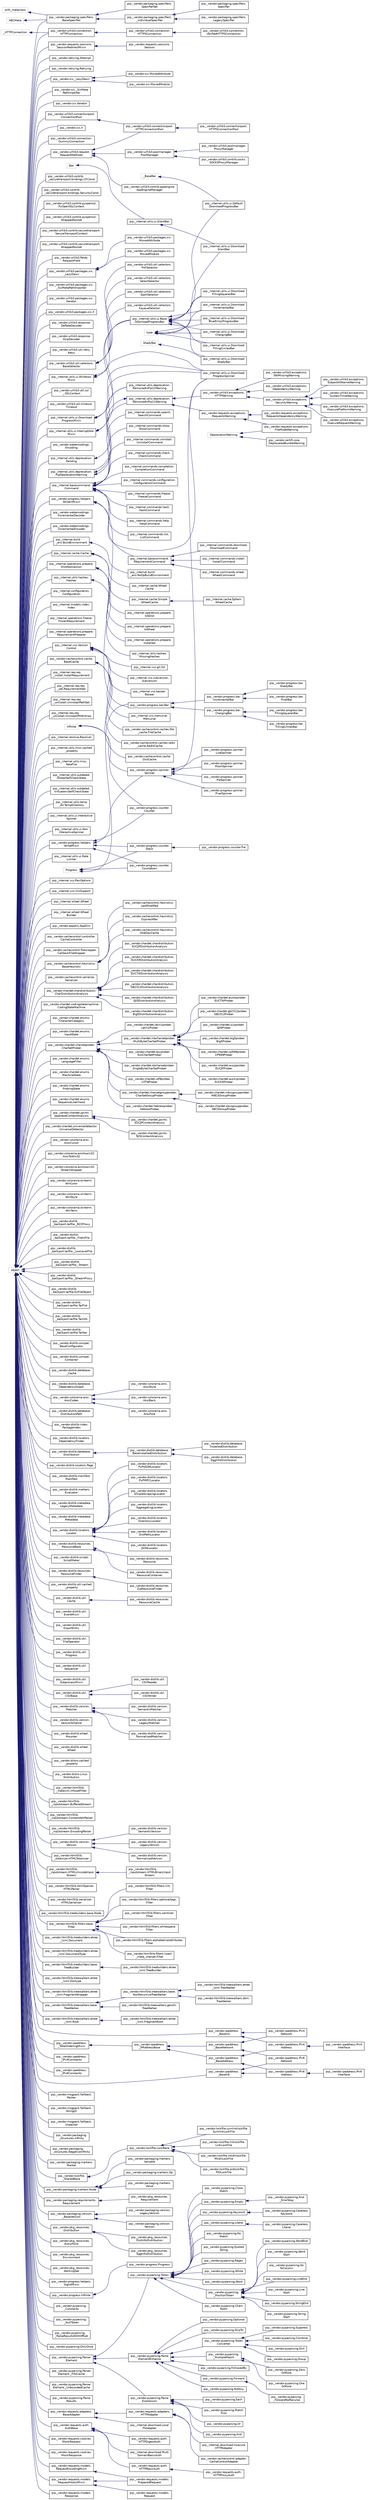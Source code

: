 digraph "Graphical Class Hierarchy"
{
  edge [fontname="Helvetica",fontsize="10",labelfontname="Helvetica",labelfontsize="10"];
  node [fontname="Helvetica",fontsize="10",shape=record];
  rankdir="LR";
  Node733 [label="Infinite",height=0.2,width=0.4,color="grey75", fillcolor="white", style="filled"];
  Node733 -> Node371 [dir="back",color="midnightblue",fontsize="10",style="solid",fontname="Helvetica"];
  Node371 [label="pip._vendor.progress.counter.\lCounter",height=0.2,width=0.4,color="black", fillcolor="white", style="filled",URL="$classpip_1_1__vendor_1_1progress_1_1counter_1_1_counter.html"];
  Node733 -> Node374 [dir="back",color="midnightblue",fontsize="10",style="solid",fontname="Helvetica"];
  Node374 [label="pip._vendor.progress.spinner.\lSpinner",height=0.2,width=0.4,color="black", fillcolor="white", style="filled",URL="$classpip_1_1__vendor_1_1progress_1_1spinner_1_1_spinner.html"];
  Node374 -> Node148 [dir="back",color="midnightblue",fontsize="10",style="solid",fontname="Helvetica"];
  Node148 [label="pip._internal.utils.ui.Download\lProgressSpinner",height=0.2,width=0.4,color="black", fillcolor="white", style="filled",URL="$classpip_1_1__internal_1_1utils_1_1ui_1_1_download_progress_spinner.html"];
  Node374 -> Node375 [dir="back",color="midnightblue",fontsize="10",style="solid",fontname="Helvetica"];
  Node375 [label="pip._vendor.progress.spinner.\lLineSpinner",height=0.2,width=0.4,color="black", fillcolor="white", style="filled",URL="$classpip_1_1__vendor_1_1progress_1_1spinner_1_1_line_spinner.html"];
  Node374 -> Node376 [dir="back",color="midnightblue",fontsize="10",style="solid",fontname="Helvetica"];
  Node376 [label="pip._vendor.progress.spinner.\lMoonSpinner",height=0.2,width=0.4,color="black", fillcolor="white", style="filled",URL="$classpip_1_1__vendor_1_1progress_1_1spinner_1_1_moon_spinner.html"];
  Node374 -> Node377 [dir="back",color="midnightblue",fontsize="10",style="solid",fontname="Helvetica"];
  Node377 [label="pip._vendor.progress.spinner.\lPieSpinner",height=0.2,width=0.4,color="black", fillcolor="white", style="filled",URL="$classpip_1_1__vendor_1_1progress_1_1spinner_1_1_pie_spinner.html"];
  Node374 -> Node378 [dir="back",color="midnightblue",fontsize="10",style="solid",fontname="Helvetica"];
  Node378 [label="pip._vendor.progress.spinner.\lPixelSpinner",height=0.2,width=0.4,color="black", fillcolor="white", style="filled",URL="$classpip_1_1__vendor_1_1progress_1_1spinner_1_1_pixel_spinner.html"];
  Node720 [label="Progress",height=0.2,width=0.4,color="grey75", fillcolor="white", style="filled"];
  Node720 -> Node362 [dir="back",color="midnightblue",fontsize="10",style="solid",fontname="Helvetica"];
  Node362 [label="pip._vendor.progress.bar.Bar",height=0.2,width=0.4,color="black", fillcolor="white", style="filled",URL="$classpip_1_1__vendor_1_1progress_1_1bar_1_1_bar.html"];
  Node362 -> Node363 [dir="back",color="midnightblue",fontsize="10",style="solid",fontname="Helvetica"];
  Node363 [label="pip._vendor.progress.bar.\lChargingBar",height=0.2,width=0.4,color="black", fillcolor="white", style="filled",URL="$classpip_1_1__vendor_1_1progress_1_1bar_1_1_charging_bar.html"];
  Node363 -> Node364 [dir="back",color="midnightblue",fontsize="10",style="solid",fontname="Helvetica"];
  Node364 [label="pip._vendor.progress.bar.\lFillingCirclesBar",height=0.2,width=0.4,color="black", fillcolor="white", style="filled",URL="$classpip_1_1__vendor_1_1progress_1_1bar_1_1_filling_circles_bar.html"];
  Node363 -> Node365 [dir="back",color="midnightblue",fontsize="10",style="solid",fontname="Helvetica"];
  Node365 [label="pip._vendor.progress.bar.\lFillingSquaresBar",height=0.2,width=0.4,color="black", fillcolor="white", style="filled",URL="$classpip_1_1__vendor_1_1progress_1_1bar_1_1_filling_squares_bar.html"];
  Node362 -> Node366 [dir="back",color="midnightblue",fontsize="10",style="solid",fontname="Helvetica"];
  Node366 [label="pip._vendor.progress.bar.\lIncrementalBar",height=0.2,width=0.4,color="black", fillcolor="white", style="filled",URL="$classpip_1_1__vendor_1_1progress_1_1bar_1_1_incremental_bar.html"];
  Node366 -> Node367 [dir="back",color="midnightblue",fontsize="10",style="solid",fontname="Helvetica"];
  Node367 [label="pip._vendor.progress.bar.\lPixelBar",height=0.2,width=0.4,color="black", fillcolor="white", style="filled",URL="$classpip_1_1__vendor_1_1progress_1_1bar_1_1_pixel_bar.html"];
  Node366 -> Node368 [dir="back",color="midnightblue",fontsize="10",style="solid",fontname="Helvetica"];
  Node368 [label="pip._vendor.progress.bar.\lShadyBar",height=0.2,width=0.4,color="black", fillcolor="white", style="filled",URL="$classpip_1_1__vendor_1_1progress_1_1bar_1_1_shady_bar.html"];
  Node720 -> Node370 [dir="back",color="midnightblue",fontsize="10",style="solid",fontname="Helvetica"];
  Node370 [label="pip._vendor.progress.counter.\lCountdown",height=0.2,width=0.4,color="black", fillcolor="white", style="filled",URL="$classpip_1_1__vendor_1_1progress_1_1counter_1_1_countdown.html"];
  Node720 -> Node372 [dir="back",color="midnightblue",fontsize="10",style="solid",fontname="Helvetica"];
  Node372 [label="pip._vendor.progress.counter.\lStack",height=0.2,width=0.4,color="black", fillcolor="white", style="filled",URL="$classpip_1_1__vendor_1_1progress_1_1counter_1_1_stack.html"];
  Node372 -> Node373 [dir="back",color="midnightblue",fontsize="10",style="solid",fontname="Helvetica"];
  Node373 [label="pip._vendor.progress.counter.Pie",height=0.2,width=0.4,color="black", fillcolor="white", style="filled",URL="$classpip_1_1__vendor_1_1progress_1_1counter_1_1_pie.html"];
  Node715 [label="with_metaclass",height=0.2,width=0.4,color="grey75", fillcolor="white", style="filled"];
  Node715 -> Node346 [dir="back",color="midnightblue",fontsize="10",style="solid",fontname="Helvetica"];
  Node346 [label="pip._vendor.packaging.specifiers.\lBaseSpecifier",height=0.2,width=0.4,color="black", fillcolor="white", style="filled",URL="$classpip_1_1__vendor_1_1packaging_1_1specifiers_1_1_base_specifier.html"];
  Node346 -> Node347 [dir="back",color="midnightblue",fontsize="10",style="solid",fontname="Helvetica"];
  Node347 [label="pip._vendor.packaging.specifiers.\l_IndividualSpecifier",height=0.2,width=0.4,color="black", fillcolor="white", style="filled",URL="$classpip_1_1__vendor_1_1packaging_1_1specifiers_1_1___individual_specifier.html"];
  Node347 -> Node348 [dir="back",color="midnightblue",fontsize="10",style="solid",fontname="Helvetica"];
  Node348 [label="pip._vendor.packaging.specifiers.\lLegacySpecifier",height=0.2,width=0.4,color="black", fillcolor="white", style="filled",URL="$classpip_1_1__vendor_1_1packaging_1_1specifiers_1_1_legacy_specifier.html"];
  Node347 -> Node349 [dir="back",color="midnightblue",fontsize="10",style="solid",fontname="Helvetica"];
  Node349 [label="pip._vendor.packaging.specifiers.\lSpecifier",height=0.2,width=0.4,color="black", fillcolor="white", style="filled",URL="$classpip_1_1__vendor_1_1packaging_1_1specifiers_1_1_specifier.html"];
  Node346 -> Node350 [dir="back",color="midnightblue",fontsize="10",style="solid",fontname="Helvetica"];
  Node350 [label="pip._vendor.packaging.specifiers.\lSpecifierSet",height=0.2,width=0.4,color="black", fillcolor="white", style="filled",URL="$classpip_1_1__vendor_1_1packaging_1_1specifiers_1_1_specifier_set.html"];
  Node714 [label="_BaseBar",height=0.2,width=0.4,color="grey75", fillcolor="white", style="filled"];
  Node714 -> Node146 [dir="back",color="midnightblue",fontsize="10",style="solid",fontname="Helvetica"];
  Node146 [label="pip._internal.utils.ui.Default\lDownloadProgressBar",height=0.2,width=0.4,color="black", fillcolor="white", style="filled",URL="$classpip_1_1__internal_1_1utils_1_1ui_1_1_default_download_progress_bar.html"];
  Node713 [label="_HTTPConnection",height=0.2,width=0.4,color="grey75", fillcolor="white", style="filled"];
  Node713 -> Node459 [dir="back",color="midnightblue",fontsize="10",style="solid",fontname="Helvetica"];
  Node459 [label="pip._vendor.urllib3.connection.\lHTTPConnection",height=0.2,width=0.4,color="black", fillcolor="white", style="filled",URL="$classpip_1_1__vendor_1_1urllib3_1_1connection_1_1_h_t_t_p_connection.html"];
  Node459 -> Node460 [dir="back",color="midnightblue",fontsize="10",style="solid",fontname="Helvetica"];
  Node460 [label="pip._vendor.urllib3.connection.\lHTTPSConnection",height=0.2,width=0.4,color="black", fillcolor="white", style="filled",URL="$classpip_1_1__vendor_1_1urllib3_1_1connection_1_1_h_t_t_p_s_connection.html"];
  Node460 -> Node461 [dir="back",color="midnightblue",fontsize="10",style="solid",fontname="Helvetica"];
  Node461 [label="pip._vendor.urllib3.connection.\lVerifiedHTTPSConnection",height=0.2,width=0.4,color="black", fillcolor="white", style="filled",URL="$classpip_1_1__vendor_1_1urllib3_1_1connection_1_1_verified_h_t_t_p_s_connection.html"];
  Node711 [label="ABCMeta",height=0.2,width=0.4,color="grey75", fillcolor="white", style="filled"];
  Node711 -> Node346 [dir="back",color="midnightblue",fontsize="10",style="solid",fontname="Helvetica"];
  Node704 [label="Bar",height=0.2,width=0.4,color="grey75", fillcolor="white", style="filled"];
  Node704 -> Node705 [dir="back",color="midnightblue",fontsize="10",style="solid",fontname="Helvetica"];
  Node705 [label="pip._internal.utils.ui.SilentBar",height=0.2,width=0.4,color="black", fillcolor="white", style="filled",URL="$classpip_1_1__internal_1_1utils_1_1ui_1_1_silent_bar.html"];
  Node705 -> Node147 [dir="back",color="midnightblue",fontsize="10",style="solid",fontname="Helvetica"];
  Node147 [label="pip._internal.utils.ui.Download\lSilentBar",height=0.2,width=0.4,color="black", fillcolor="white", style="filled",URL="$classpip_1_1__internal_1_1utils_1_1ui_1_1_download_silent_bar.html"];
  Node676 [label="DeprecationWarning",height=0.2,width=0.4,color="grey75", fillcolor="white", style="filled"];
  Node676 -> Node677 [dir="back",color="midnightblue",fontsize="10",style="solid",fontname="Helvetica"];
  Node677 [label="pip._vendor.certifi.core.\lDeprecatedBundleWarning",height=0.2,width=0.4,color="black", fillcolor="white", style="filled",URL="$classpip_1_1__vendor_1_1certifi_1_1core_1_1_deprecated_bundle_warning.html"];
  Node676 -> Node6 [dir="back",color="midnightblue",fontsize="10",style="solid",fontname="Helvetica"];
  Node6 [label="pip._vendor.requests.exceptions.\lFileModeWarning",height=0.2,width=0.4,color="black", fillcolor="white", style="filled",URL="$classpip_1_1__vendor_1_1requests_1_1exceptions_1_1_file_mode_warning.html"];
  Node101 [label="object",height=0.2,width=0.4,color="grey75", fillcolor="white", style="filled"];
  Node101 -> Node102 [dir="back",color="midnightblue",fontsize="10",style="solid",fontname="Helvetica"];
  Node102 [label="pip._internal.basecommand.\lCommand",height=0.2,width=0.4,color="black", fillcolor="white", style="filled",URL="$classpip_1_1__internal_1_1basecommand_1_1_command.html"];
  Node102 -> Node103 [dir="back",color="midnightblue",fontsize="10",style="solid",fontname="Helvetica"];
  Node103 [label="pip._internal.basecommand.\lRequirementCommand",height=0.2,width=0.4,color="black", fillcolor="white", style="filled",URL="$classpip_1_1__internal_1_1basecommand_1_1_requirement_command.html"];
  Node103 -> Node104 [dir="back",color="midnightblue",fontsize="10",style="solid",fontname="Helvetica"];
  Node104 [label="pip._internal.commands.download.\lDownloadCommand",height=0.2,width=0.4,color="black", fillcolor="white", style="filled",URL="$classpip_1_1__internal_1_1commands_1_1download_1_1_download_command.html"];
  Node103 -> Node105 [dir="back",color="midnightblue",fontsize="10",style="solid",fontname="Helvetica"];
  Node105 [label="pip._internal.commands.install.\lInstallCommand",height=0.2,width=0.4,color="black", fillcolor="white", style="filled",URL="$classpip_1_1__internal_1_1commands_1_1install_1_1_install_command.html"];
  Node103 -> Node106 [dir="back",color="midnightblue",fontsize="10",style="solid",fontname="Helvetica"];
  Node106 [label="pip._internal.commands.wheel.\lWheelCommand",height=0.2,width=0.4,color="black", fillcolor="white", style="filled",URL="$classpip_1_1__internal_1_1commands_1_1wheel_1_1_wheel_command.html"];
  Node102 -> Node107 [dir="back",color="midnightblue",fontsize="10",style="solid",fontname="Helvetica"];
  Node107 [label="pip._internal.commands.check.\lCheckCommand",height=0.2,width=0.4,color="black", fillcolor="white", style="filled",URL="$classpip_1_1__internal_1_1commands_1_1check_1_1_check_command.html"];
  Node102 -> Node108 [dir="back",color="midnightblue",fontsize="10",style="solid",fontname="Helvetica"];
  Node108 [label="pip._internal.commands.completion.\lCompletionCommand",height=0.2,width=0.4,color="black", fillcolor="white", style="filled",URL="$classpip_1_1__internal_1_1commands_1_1completion_1_1_completion_command.html"];
  Node102 -> Node109 [dir="back",color="midnightblue",fontsize="10",style="solid",fontname="Helvetica"];
  Node109 [label="pip._internal.commands.configuration.\lConfigurationCommand",height=0.2,width=0.4,color="black", fillcolor="white", style="filled",URL="$classpip_1_1__internal_1_1commands_1_1configuration_1_1_configuration_command.html"];
  Node102 -> Node110 [dir="back",color="midnightblue",fontsize="10",style="solid",fontname="Helvetica"];
  Node110 [label="pip._internal.commands.freeze.\lFreezeCommand",height=0.2,width=0.4,color="black", fillcolor="white", style="filled",URL="$classpip_1_1__internal_1_1commands_1_1freeze_1_1_freeze_command.html"];
  Node102 -> Node111 [dir="back",color="midnightblue",fontsize="10",style="solid",fontname="Helvetica"];
  Node111 [label="pip._internal.commands.hash.\lHashCommand",height=0.2,width=0.4,color="black", fillcolor="white", style="filled",URL="$classpip_1_1__internal_1_1commands_1_1hash_1_1_hash_command.html"];
  Node102 -> Node112 [dir="back",color="midnightblue",fontsize="10",style="solid",fontname="Helvetica"];
  Node112 [label="pip._internal.commands.help.\lHelpCommand",height=0.2,width=0.4,color="black", fillcolor="white", style="filled",URL="$classpip_1_1__internal_1_1commands_1_1help_1_1_help_command.html"];
  Node102 -> Node113 [dir="back",color="midnightblue",fontsize="10",style="solid",fontname="Helvetica"];
  Node113 [label="pip._internal.commands.list.\lListCommand",height=0.2,width=0.4,color="black", fillcolor="white", style="filled",URL="$classpip_1_1__internal_1_1commands_1_1list_1_1_list_command.html"];
  Node102 -> Node114 [dir="back",color="midnightblue",fontsize="10",style="solid",fontname="Helvetica"];
  Node114 [label="pip._internal.commands.search.\lSearchCommand",height=0.2,width=0.4,color="black", fillcolor="white", style="filled",URL="$classpip_1_1__internal_1_1commands_1_1search_1_1_search_command.html"];
  Node102 -> Node115 [dir="back",color="midnightblue",fontsize="10",style="solid",fontname="Helvetica"];
  Node115 [label="pip._internal.commands.show.\lShowCommand",height=0.2,width=0.4,color="black", fillcolor="white", style="filled",URL="$classpip_1_1__internal_1_1commands_1_1show_1_1_show_command.html"];
  Node102 -> Node116 [dir="back",color="midnightblue",fontsize="10",style="solid",fontname="Helvetica"];
  Node116 [label="pip._internal.commands.uninstall.\lUninstallCommand",height=0.2,width=0.4,color="black", fillcolor="white", style="filled",URL="$classpip_1_1__internal_1_1commands_1_1uninstall_1_1_uninstall_command.html"];
  Node101 -> Node117 [dir="back",color="midnightblue",fontsize="10",style="solid",fontname="Helvetica"];
  Node117 [label="pip._internal.build\l_env.BuildEnvironment",height=0.2,width=0.4,color="black", fillcolor="white", style="filled",URL="$classpip_1_1__internal_1_1build__env_1_1_build_environment.html"];
  Node117 -> Node118 [dir="back",color="midnightblue",fontsize="10",style="solid",fontname="Helvetica"];
  Node118 [label="pip._internal.build\l_env.NoOpBuildEnvironment",height=0.2,width=0.4,color="black", fillcolor="white", style="filled",URL="$classpip_1_1__internal_1_1build__env_1_1_no_op_build_environment.html"];
  Node101 -> Node119 [dir="back",color="midnightblue",fontsize="10",style="solid",fontname="Helvetica"];
  Node119 [label="pip._internal.cache.Cache",height=0.2,width=0.4,color="black", fillcolor="white", style="filled",URL="$classpip_1_1__internal_1_1cache_1_1_cache.html"];
  Node119 -> Node120 [dir="back",color="midnightblue",fontsize="10",style="solid",fontname="Helvetica"];
  Node120 [label="pip._internal.cache.Simple\lWheelCache",height=0.2,width=0.4,color="black", fillcolor="white", style="filled",URL="$classpip_1_1__internal_1_1cache_1_1_simple_wheel_cache.html"];
  Node120 -> Node121 [dir="back",color="midnightblue",fontsize="10",style="solid",fontname="Helvetica"];
  Node121 [label="pip._internal.cache.Ephem\lWheelCache",height=0.2,width=0.4,color="black", fillcolor="white", style="filled",URL="$classpip_1_1__internal_1_1cache_1_1_ephem_wheel_cache.html"];
  Node119 -> Node122 [dir="back",color="midnightblue",fontsize="10",style="solid",fontname="Helvetica"];
  Node122 [label="pip._internal.cache.Wheel\lCache",height=0.2,width=0.4,color="black", fillcolor="white", style="filled",URL="$classpip_1_1__internal_1_1cache_1_1_wheel_cache.html"];
  Node101 -> Node123 [dir="back",color="midnightblue",fontsize="10",style="solid",fontname="Helvetica"];
  Node123 [label="pip._internal.configuration.\lConfiguration",height=0.2,width=0.4,color="black", fillcolor="white", style="filled",URL="$classpip_1_1__internal_1_1configuration_1_1_configuration.html"];
  Node101 -> Node124 [dir="back",color="midnightblue",fontsize="10",style="solid",fontname="Helvetica"];
  Node124 [label="pip._internal.models.index.\lIndex",height=0.2,width=0.4,color="black", fillcolor="white", style="filled",URL="$classpip_1_1__internal_1_1models_1_1index_1_1_index.html"];
  Node101 -> Node125 [dir="back",color="midnightblue",fontsize="10",style="solid",fontname="Helvetica"];
  Node125 [label="pip._internal.operations.freeze.\lFrozenRequirement",height=0.2,width=0.4,color="black", fillcolor="white", style="filled",URL="$classpip_1_1__internal_1_1operations_1_1freeze_1_1_frozen_requirement.html"];
  Node101 -> Node126 [dir="back",color="midnightblue",fontsize="10",style="solid",fontname="Helvetica"];
  Node126 [label="pip._internal.operations.prepare.\lDistAbstraction",height=0.2,width=0.4,color="black", fillcolor="white", style="filled",URL="$classpip_1_1__internal_1_1operations_1_1prepare_1_1_dist_abstraction.html"];
  Node126 -> Node127 [dir="back",color="midnightblue",fontsize="10",style="solid",fontname="Helvetica"];
  Node127 [label="pip._internal.operations.prepare.\lInstalled",height=0.2,width=0.4,color="black", fillcolor="white", style="filled",URL="$classpip_1_1__internal_1_1operations_1_1prepare_1_1_installed.html"];
  Node126 -> Node128 [dir="back",color="midnightblue",fontsize="10",style="solid",fontname="Helvetica"];
  Node128 [label="pip._internal.operations.prepare.\lIsSDist",height=0.2,width=0.4,color="black", fillcolor="white", style="filled",URL="$classpip_1_1__internal_1_1operations_1_1prepare_1_1_is_s_dist.html"];
  Node126 -> Node129 [dir="back",color="midnightblue",fontsize="10",style="solid",fontname="Helvetica"];
  Node129 [label="pip._internal.operations.prepare.\lIsWheel",height=0.2,width=0.4,color="black", fillcolor="white", style="filled",URL="$classpip_1_1__internal_1_1operations_1_1prepare_1_1_is_wheel.html"];
  Node101 -> Node130 [dir="back",color="midnightblue",fontsize="10",style="solid",fontname="Helvetica"];
  Node130 [label="pip._internal.operations.prepare.\lRequirementPreparer",height=0.2,width=0.4,color="black", fillcolor="white", style="filled",URL="$classpip_1_1__internal_1_1operations_1_1prepare_1_1_requirement_preparer.html"];
  Node101 -> Node131 [dir="back",color="midnightblue",fontsize="10",style="solid",fontname="Helvetica"];
  Node131 [label="pip._internal.req.req\l_install.InstallRequirement",height=0.2,width=0.4,color="black", fillcolor="white", style="filled",URL="$classpip_1_1__internal_1_1req_1_1req__install_1_1_install_requirement.html"];
  Node101 -> Node132 [dir="back",color="midnightblue",fontsize="10",style="solid",fontname="Helvetica"];
  Node132 [label="pip._internal.req.req\l_set.RequirementSet",height=0.2,width=0.4,color="black", fillcolor="white", style="filled",URL="$classpip_1_1__internal_1_1req_1_1req__set_1_1_requirement_set.html"];
  Node101 -> Node133 [dir="back",color="midnightblue",fontsize="10",style="solid",fontname="Helvetica"];
  Node133 [label="pip._internal.req.req\l_uninstall.UninstallPathSet",height=0.2,width=0.4,color="black", fillcolor="white", style="filled",URL="$classpip_1_1__internal_1_1req_1_1req__uninstall_1_1_uninstall_path_set.html"];
  Node101 -> Node134 [dir="back",color="midnightblue",fontsize="10",style="solid",fontname="Helvetica"];
  Node134 [label="pip._internal.req.req\l_uninstall.UninstallPthEntries",height=0.2,width=0.4,color="black", fillcolor="white", style="filled",URL="$classpip_1_1__internal_1_1req_1_1req__uninstall_1_1_uninstall_pth_entries.html"];
  Node101 -> Node135 [dir="back",color="midnightblue",fontsize="10",style="solid",fontname="Helvetica"];
  Node135 [label="pip._internal.resolve.Resolver",height=0.2,width=0.4,color="black", fillcolor="white", style="filled",URL="$classpip_1_1__internal_1_1resolve_1_1_resolver.html"];
  Node101 -> Node136 [dir="back",color="midnightblue",fontsize="10",style="solid",fontname="Helvetica"];
  Node136 [label="pip._internal.utils.deprecation.\lPending",height=0.2,width=0.4,color="black", fillcolor="white", style="filled",URL="$classpip_1_1__internal_1_1utils_1_1deprecation_1_1_pending.html"];
  Node136 -> Node2 [dir="back",color="midnightblue",fontsize="10",style="solid",fontname="Helvetica"];
  Node2 [label="pip._internal.utils.deprecation.\lRemovedInPip12Warning",height=0.2,width=0.4,color="black", fillcolor="white", style="filled",URL="$classpip_1_1__internal_1_1utils_1_1deprecation_1_1_removed_in_pip12_warning.html"];
  Node101 -> Node137 [dir="back",color="midnightblue",fontsize="10",style="solid",fontname="Helvetica"];
  Node137 [label="pip._internal.utils.hashes.\lHashes",height=0.2,width=0.4,color="black", fillcolor="white", style="filled",URL="$classpip_1_1__internal_1_1utils_1_1hashes_1_1_hashes.html"];
  Node137 -> Node138 [dir="back",color="midnightblue",fontsize="10",style="solid",fontname="Helvetica"];
  Node138 [label="pip._internal.utils.hashes.\lMissingHashes",height=0.2,width=0.4,color="black", fillcolor="white", style="filled",URL="$classpip_1_1__internal_1_1utils_1_1hashes_1_1_missing_hashes.html"];
  Node101 -> Node139 [dir="back",color="midnightblue",fontsize="10",style="solid",fontname="Helvetica"];
  Node139 [label="pip._internal.utils.misc.cached\l_property",height=0.2,width=0.4,color="black", fillcolor="white", style="filled",URL="$classpip_1_1__internal_1_1utils_1_1misc_1_1cached__property.html"];
  Node101 -> Node140 [dir="back",color="midnightblue",fontsize="10",style="solid",fontname="Helvetica"];
  Node140 [label="pip._internal.utils.misc.\lFakeFile",height=0.2,width=0.4,color="black", fillcolor="white", style="filled",URL="$classpip_1_1__internal_1_1utils_1_1misc_1_1_fake_file.html"];
  Node101 -> Node141 [dir="back",color="midnightblue",fontsize="10",style="solid",fontname="Helvetica"];
  Node141 [label="pip._internal.utils.outdated.\lGlobalSelfCheckState",height=0.2,width=0.4,color="black", fillcolor="white", style="filled",URL="$classpip_1_1__internal_1_1utils_1_1outdated_1_1_global_self_check_state.html"];
  Node101 -> Node142 [dir="back",color="midnightblue",fontsize="10",style="solid",fontname="Helvetica"];
  Node142 [label="pip._internal.utils.outdated.\lVirtualenvSelfCheckState",height=0.2,width=0.4,color="black", fillcolor="white", style="filled",URL="$classpip_1_1__internal_1_1utils_1_1outdated_1_1_virtualenv_self_check_state.html"];
  Node101 -> Node143 [dir="back",color="midnightblue",fontsize="10",style="solid",fontname="Helvetica"];
  Node143 [label="pip._internal.utils.temp\l_dir.TempDirectory",height=0.2,width=0.4,color="black", fillcolor="white", style="filled",URL="$classpip_1_1__internal_1_1utils_1_1temp__dir_1_1_temp_directory.html"];
  Node101 -> Node144 [dir="back",color="midnightblue",fontsize="10",style="solid",fontname="Helvetica"];
  Node144 [label="pip._internal.utils.ui.Download\lProgressMixin",height=0.2,width=0.4,color="black", fillcolor="white", style="filled",URL="$classpip_1_1__internal_1_1utils_1_1ui_1_1_download_progress_mixin.html"];
  Node144 -> Node145 [dir="back",color="midnightblue",fontsize="10",style="solid",fontname="Helvetica"];
  Node145 [label="pip._internal.utils.ui.Base\lDownloadProgressBar",height=0.2,width=0.4,color="black", fillcolor="white", style="filled",URL="$classpip_1_1__internal_1_1utils_1_1ui_1_1_base_download_progress_bar.html"];
  Node145 -> Node146 [dir="back",color="midnightblue",fontsize="10",style="solid",fontname="Helvetica"];
  Node145 -> Node56 [dir="back",color="midnightblue",fontsize="10",style="solid",fontname="Helvetica"];
  Node56 [label="pip._internal.utils.ui.Download\lBlueEmojiProgressBar",height=0.2,width=0.4,color="black", fillcolor="white", style="filled",URL="$classpip_1_1__internal_1_1utils_1_1ui_1_1_download_blue_emoji_progress_bar.html"];
  Node145 -> Node57 [dir="back",color="midnightblue",fontsize="10",style="solid",fontname="Helvetica"];
  Node57 [label="pip._internal.utils.ui.Download\lChargingBar",height=0.2,width=0.4,color="black", fillcolor="white", style="filled",URL="$classpip_1_1__internal_1_1utils_1_1ui_1_1_download_charging_bar.html"];
  Node145 -> Node58 [dir="back",color="midnightblue",fontsize="10",style="solid",fontname="Helvetica"];
  Node58 [label="pip._internal.utils.ui.Download\lFillingCirclesBar",height=0.2,width=0.4,color="black", fillcolor="white", style="filled",URL="$classpip_1_1__internal_1_1utils_1_1ui_1_1_download_filling_circles_bar.html"];
  Node145 -> Node59 [dir="back",color="midnightblue",fontsize="10",style="solid",fontname="Helvetica"];
  Node59 [label="pip._internal.utils.ui.Download\lFillingSquaresBar",height=0.2,width=0.4,color="black", fillcolor="white", style="filled",URL="$classpip_1_1__internal_1_1utils_1_1ui_1_1_download_filling_squares_bar.html"];
  Node145 -> Node60 [dir="back",color="midnightblue",fontsize="10",style="solid",fontname="Helvetica"];
  Node60 [label="pip._internal.utils.ui.Download\lIncrementalBar",height=0.2,width=0.4,color="black", fillcolor="white", style="filled",URL="$classpip_1_1__internal_1_1utils_1_1ui_1_1_download_incremental_bar.html"];
  Node145 -> Node76 [dir="back",color="midnightblue",fontsize="10",style="solid",fontname="Helvetica"];
  Node76 [label="pip._internal.utils.ui.Download\lShadyBar",height=0.2,width=0.4,color="black", fillcolor="white", style="filled",URL="$classpip_1_1__internal_1_1utils_1_1ui_1_1_download_shady_bar.html"];
  Node145 -> Node147 [dir="back",color="midnightblue",fontsize="10",style="solid",fontname="Helvetica"];
  Node144 -> Node148 [dir="back",color="midnightblue",fontsize="10",style="solid",fontname="Helvetica"];
  Node101 -> Node149 [dir="back",color="midnightblue",fontsize="10",style="solid",fontname="Helvetica"];
  Node149 [label="pip._internal.utils.ui.Interactive\lSpinner",height=0.2,width=0.4,color="black", fillcolor="white", style="filled",URL="$classpip_1_1__internal_1_1utils_1_1ui_1_1_interactive_spinner.html"];
  Node101 -> Node150 [dir="back",color="midnightblue",fontsize="10",style="solid",fontname="Helvetica"];
  Node150 [label="pip._internal.utils.ui.Interruptible\lMixin",height=0.2,width=0.4,color="black", fillcolor="white", style="filled",URL="$classpip_1_1__internal_1_1utils_1_1ui_1_1_interruptible_mixin.html"];
  Node150 -> Node145 [dir="back",color="midnightblue",fontsize="10",style="solid",fontname="Helvetica"];
  Node150 -> Node148 [dir="back",color="midnightblue",fontsize="10",style="solid",fontname="Helvetica"];
  Node101 -> Node151 [dir="back",color="midnightblue",fontsize="10",style="solid",fontname="Helvetica"];
  Node151 [label="pip._internal.utils.ui.Non\lInteractiveSpinner",height=0.2,width=0.4,color="black", fillcolor="white", style="filled",URL="$classpip_1_1__internal_1_1utils_1_1ui_1_1_non_interactive_spinner.html"];
  Node101 -> Node152 [dir="back",color="midnightblue",fontsize="10",style="solid",fontname="Helvetica"];
  Node152 [label="pip._internal.utils.ui.Rate\lLimiter",height=0.2,width=0.4,color="black", fillcolor="white", style="filled",URL="$classpip_1_1__internal_1_1utils_1_1ui_1_1_rate_limiter.html"];
  Node101 -> Node153 [dir="back",color="midnightblue",fontsize="10",style="solid",fontname="Helvetica"];
  Node153 [label="pip._internal.utils.ui.Windows\lMixin",height=0.2,width=0.4,color="black", fillcolor="white", style="filled",URL="$classpip_1_1__internal_1_1utils_1_1ui_1_1_windows_mixin.html"];
  Node153 -> Node145 [dir="back",color="midnightblue",fontsize="10",style="solid",fontname="Helvetica"];
  Node153 -> Node148 [dir="back",color="midnightblue",fontsize="10",style="solid",fontname="Helvetica"];
  Node101 -> Node154 [dir="back",color="midnightblue",fontsize="10",style="solid",fontname="Helvetica"];
  Node154 [label="pip._internal.vcs.RevOptions",height=0.2,width=0.4,color="black", fillcolor="white", style="filled",URL="$classpip_1_1__internal_1_1vcs_1_1_rev_options.html"];
  Node101 -> Node155 [dir="back",color="midnightblue",fontsize="10",style="solid",fontname="Helvetica"];
  Node155 [label="pip._internal.vcs.VcsSupport",height=0.2,width=0.4,color="black", fillcolor="white", style="filled",URL="$classpip_1_1__internal_1_1vcs_1_1_vcs_support.html"];
  Node101 -> Node156 [dir="back",color="midnightblue",fontsize="10",style="solid",fontname="Helvetica"];
  Node156 [label="pip._internal.vcs.Version\lControl",height=0.2,width=0.4,color="black", fillcolor="white", style="filled",URL="$classpip_1_1__internal_1_1vcs_1_1_version_control.html"];
  Node156 -> Node157 [dir="back",color="midnightblue",fontsize="10",style="solid",fontname="Helvetica"];
  Node157 [label="pip._internal.vcs.bazaar.\lBazaar",height=0.2,width=0.4,color="black", fillcolor="white", style="filled",URL="$classpip_1_1__internal_1_1vcs_1_1bazaar_1_1_bazaar.html"];
  Node156 -> Node158 [dir="back",color="midnightblue",fontsize="10",style="solid",fontname="Helvetica"];
  Node158 [label="pip._internal.vcs.git.Git",height=0.2,width=0.4,color="black", fillcolor="white", style="filled",URL="$classpip_1_1__internal_1_1vcs_1_1git_1_1_git.html"];
  Node156 -> Node159 [dir="back",color="midnightblue",fontsize="10",style="solid",fontname="Helvetica"];
  Node159 [label="pip._internal.vcs.mercurial.\lMercurial",height=0.2,width=0.4,color="black", fillcolor="white", style="filled",URL="$classpip_1_1__internal_1_1vcs_1_1mercurial_1_1_mercurial.html"];
  Node156 -> Node160 [dir="back",color="midnightblue",fontsize="10",style="solid",fontname="Helvetica"];
  Node160 [label="pip._internal.vcs.subversion.\lSubversion",height=0.2,width=0.4,color="black", fillcolor="white", style="filled",URL="$classpip_1_1__internal_1_1vcs_1_1subversion_1_1_subversion.html"];
  Node101 -> Node161 [dir="back",color="midnightblue",fontsize="10",style="solid",fontname="Helvetica"];
  Node161 [label="pip._internal.wheel.Wheel",height=0.2,width=0.4,color="black", fillcolor="white", style="filled",URL="$classpip_1_1__internal_1_1wheel_1_1_wheel.html"];
  Node101 -> Node162 [dir="back",color="midnightblue",fontsize="10",style="solid",fontname="Helvetica"];
  Node162 [label="pip._internal.wheel.Wheel\lBuilder",height=0.2,width=0.4,color="black", fillcolor="white", style="filled",URL="$classpip_1_1__internal_1_1wheel_1_1_wheel_builder.html"];
  Node101 -> Node163 [dir="back",color="midnightblue",fontsize="10",style="solid",fontname="Helvetica"];
  Node163 [label="pip._vendor.appdirs.AppDirs",height=0.2,width=0.4,color="black", fillcolor="white", style="filled",URL="$classpip_1_1__vendor_1_1appdirs_1_1_app_dirs.html"];
  Node101 -> Node164 [dir="back",color="midnightblue",fontsize="10",style="solid",fontname="Helvetica"];
  Node164 [label="pip._vendor.cachecontrol.cache.\lBaseCache",height=0.2,width=0.4,color="black", fillcolor="white", style="filled",URL="$classpip_1_1__vendor_1_1cachecontrol_1_1cache_1_1_base_cache.html"];
  Node164 -> Node165 [dir="back",color="midnightblue",fontsize="10",style="solid",fontname="Helvetica"];
  Node165 [label="pip._vendor.cachecontrol.cache.\lDictCache",height=0.2,width=0.4,color="black", fillcolor="white", style="filled",URL="$classpip_1_1__vendor_1_1cachecontrol_1_1cache_1_1_dict_cache.html"];
  Node164 -> Node166 [dir="back",color="midnightblue",fontsize="10",style="solid",fontname="Helvetica"];
  Node166 [label="pip._vendor.cachecontrol.caches.file\l_cache.FileCache",height=0.2,width=0.4,color="black", fillcolor="white", style="filled",URL="$classpip_1_1__vendor_1_1cachecontrol_1_1caches_1_1file__cache_1_1_file_cache.html"];
  Node164 -> Node167 [dir="back",color="midnightblue",fontsize="10",style="solid",fontname="Helvetica"];
  Node167 [label="pip._vendor.cachecontrol.caches.redis\l_cache.RedisCache",height=0.2,width=0.4,color="black", fillcolor="white", style="filled",URL="$classpip_1_1__vendor_1_1cachecontrol_1_1caches_1_1redis__cache_1_1_redis_cache.html"];
  Node101 -> Node168 [dir="back",color="midnightblue",fontsize="10",style="solid",fontname="Helvetica"];
  Node168 [label="pip._vendor.cachecontrol.controller.\lCacheController",height=0.2,width=0.4,color="black", fillcolor="white", style="filled",URL="$classpip_1_1__vendor_1_1cachecontrol_1_1controller_1_1_cache_controller.html"];
  Node101 -> Node169 [dir="back",color="midnightblue",fontsize="10",style="solid",fontname="Helvetica"];
  Node169 [label="pip._vendor.cachecontrol.filewrapper.\lCallbackFileWrapper",height=0.2,width=0.4,color="black", fillcolor="white", style="filled",URL="$classpip_1_1__vendor_1_1cachecontrol_1_1filewrapper_1_1_callback_file_wrapper.html"];
  Node101 -> Node170 [dir="back",color="midnightblue",fontsize="10",style="solid",fontname="Helvetica"];
  Node170 [label="pip._vendor.cachecontrol.heuristics.\lBaseHeuristic",height=0.2,width=0.4,color="black", fillcolor="white", style="filled",URL="$classpip_1_1__vendor_1_1cachecontrol_1_1heuristics_1_1_base_heuristic.html"];
  Node170 -> Node171 [dir="back",color="midnightblue",fontsize="10",style="solid",fontname="Helvetica"];
  Node171 [label="pip._vendor.cachecontrol.heuristics.\lExpiresAfter",height=0.2,width=0.4,color="black", fillcolor="white", style="filled",URL="$classpip_1_1__vendor_1_1cachecontrol_1_1heuristics_1_1_expires_after.html"];
  Node170 -> Node172 [dir="back",color="midnightblue",fontsize="10",style="solid",fontname="Helvetica"];
  Node172 [label="pip._vendor.cachecontrol.heuristics.\lLastModified",height=0.2,width=0.4,color="black", fillcolor="white", style="filled",URL="$classpip_1_1__vendor_1_1cachecontrol_1_1heuristics_1_1_last_modified.html"];
  Node170 -> Node173 [dir="back",color="midnightblue",fontsize="10",style="solid",fontname="Helvetica"];
  Node173 [label="pip._vendor.cachecontrol.heuristics.\lOneDayCache",height=0.2,width=0.4,color="black", fillcolor="white", style="filled",URL="$classpip_1_1__vendor_1_1cachecontrol_1_1heuristics_1_1_one_day_cache.html"];
  Node101 -> Node174 [dir="back",color="midnightblue",fontsize="10",style="solid",fontname="Helvetica"];
  Node174 [label="pip._vendor.cachecontrol.serialize.\lSerializer",height=0.2,width=0.4,color="black", fillcolor="white", style="filled",URL="$classpip_1_1__vendor_1_1cachecontrol_1_1serialize_1_1_serializer.html"];
  Node101 -> Node175 [dir="back",color="midnightblue",fontsize="10",style="solid",fontname="Helvetica"];
  Node175 [label="pip._vendor.chardet.chardistribution.\lCharDistributionAnalysis",height=0.2,width=0.4,color="black", fillcolor="white", style="filled",URL="$classpip_1_1__vendor_1_1chardet_1_1chardistribution_1_1_char_distribution_analysis.html",tooltip="BEGIN LICENSE BLOCK ######################## The Original Code is Mozilla Communicator client code..."];
  Node175 -> Node176 [dir="back",color="midnightblue",fontsize="10",style="solid",fontname="Helvetica"];
  Node176 [label="pip._vendor.chardet.chardistribution.\lBig5DistributionAnalysis",height=0.2,width=0.4,color="black", fillcolor="white", style="filled",URL="$classpip_1_1__vendor_1_1chardet_1_1chardistribution_1_1_big5_distribution_analysis.html"];
  Node175 -> Node177 [dir="back",color="midnightblue",fontsize="10",style="solid",fontname="Helvetica"];
  Node177 [label="pip._vendor.chardet.chardistribution.\lEUCJPDistributionAnalysis",height=0.2,width=0.4,color="black", fillcolor="white", style="filled",URL="$classpip_1_1__vendor_1_1chardet_1_1chardistribution_1_1_e_u_c_j_p_distribution_analysis.html"];
  Node175 -> Node178 [dir="back",color="midnightblue",fontsize="10",style="solid",fontname="Helvetica"];
  Node178 [label="pip._vendor.chardet.chardistribution.\lEUCKRDistributionAnalysis",height=0.2,width=0.4,color="black", fillcolor="white", style="filled",URL="$classpip_1_1__vendor_1_1chardet_1_1chardistribution_1_1_e_u_c_k_r_distribution_analysis.html"];
  Node175 -> Node179 [dir="back",color="midnightblue",fontsize="10",style="solid",fontname="Helvetica"];
  Node179 [label="pip._vendor.chardet.chardistribution.\lEUCTWDistributionAnalysis",height=0.2,width=0.4,color="black", fillcolor="white", style="filled",URL="$classpip_1_1__vendor_1_1chardet_1_1chardistribution_1_1_e_u_c_t_w_distribution_analysis.html"];
  Node175 -> Node180 [dir="back",color="midnightblue",fontsize="10",style="solid",fontname="Helvetica"];
  Node180 [label="pip._vendor.chardet.chardistribution.\lGB2312DistributionAnalysis",height=0.2,width=0.4,color="black", fillcolor="white", style="filled",URL="$classpip_1_1__vendor_1_1chardet_1_1chardistribution_1_1_g_b2312_distribution_analysis.html"];
  Node175 -> Node181 [dir="back",color="midnightblue",fontsize="10",style="solid",fontname="Helvetica"];
  Node181 [label="pip._vendor.chardet.chardistribution.\lSJISDistributionAnalysis",height=0.2,width=0.4,color="black", fillcolor="white", style="filled",URL="$classpip_1_1__vendor_1_1chardet_1_1chardistribution_1_1_s_j_i_s_distribution_analysis.html"];
  Node101 -> Node182 [dir="back",color="midnightblue",fontsize="10",style="solid",fontname="Helvetica"];
  Node182 [label="pip._vendor.chardet.charsetprober.\lCharSetProber",height=0.2,width=0.4,color="black", fillcolor="white", style="filled",URL="$classpip_1_1__vendor_1_1chardet_1_1charsetprober_1_1_char_set_prober.html"];
  Node182 -> Node183 [dir="back",color="midnightblue",fontsize="10",style="solid",fontname="Helvetica"];
  Node183 [label="pip._vendor.chardet.charsetgroupprober.\lCharSetGroupProber",height=0.2,width=0.4,color="black", fillcolor="white", style="filled",URL="$classpip_1_1__vendor_1_1chardet_1_1charsetgroupprober_1_1_char_set_group_prober.html"];
  Node183 -> Node184 [dir="back",color="midnightblue",fontsize="10",style="solid",fontname="Helvetica"];
  Node184 [label="pip._vendor.chardet.mbcsgroupprober.\lMBCSGroupProber",height=0.2,width=0.4,color="black", fillcolor="white", style="filled",URL="$classpip_1_1__vendor_1_1chardet_1_1mbcsgroupprober_1_1_m_b_c_s_group_prober.html"];
  Node183 -> Node185 [dir="back",color="midnightblue",fontsize="10",style="solid",fontname="Helvetica"];
  Node185 [label="pip._vendor.chardet.sbcsgroupprober.\lSBCSGroupProber",height=0.2,width=0.4,color="black", fillcolor="white", style="filled",URL="$classpip_1_1__vendor_1_1chardet_1_1sbcsgroupprober_1_1_s_b_c_s_group_prober.html"];
  Node182 -> Node186 [dir="back",color="midnightblue",fontsize="10",style="solid",fontname="Helvetica"];
  Node186 [label="pip._vendor.chardet.escprober.\lEscCharSetProber",height=0.2,width=0.4,color="black", fillcolor="white", style="filled",URL="$classpip_1_1__vendor_1_1chardet_1_1escprober_1_1_esc_char_set_prober.html"];
  Node182 -> Node187 [dir="back",color="midnightblue",fontsize="10",style="solid",fontname="Helvetica"];
  Node187 [label="pip._vendor.chardet.hebrewprober.\lHebrewProber",height=0.2,width=0.4,color="black", fillcolor="white", style="filled",URL="$classpip_1_1__vendor_1_1chardet_1_1hebrewprober_1_1_hebrew_prober.html",tooltip="General ideas of the Hebrew charset recognition ###. "];
  Node182 -> Node188 [dir="back",color="midnightblue",fontsize="10",style="solid",fontname="Helvetica"];
  Node188 [label="pip._vendor.chardet.latin1prober.\lLatin1Prober",height=0.2,width=0.4,color="black", fillcolor="white", style="filled",URL="$classpip_1_1__vendor_1_1chardet_1_1latin1prober_1_1_latin1_prober.html"];
  Node182 -> Node189 [dir="back",color="midnightblue",fontsize="10",style="solid",fontname="Helvetica"];
  Node189 [label="pip._vendor.chardet.mbcharsetprober.\lMultiByteCharSetProber",height=0.2,width=0.4,color="black", fillcolor="white", style="filled",URL="$classpip_1_1__vendor_1_1chardet_1_1mbcharsetprober_1_1_multi_byte_char_set_prober.html"];
  Node189 -> Node190 [dir="back",color="midnightblue",fontsize="10",style="solid",fontname="Helvetica"];
  Node190 [label="pip._vendor.chardet.big5prober.\lBig5Prober",height=0.2,width=0.4,color="black", fillcolor="white", style="filled",URL="$classpip_1_1__vendor_1_1chardet_1_1big5prober_1_1_big5_prober.html"];
  Node189 -> Node191 [dir="back",color="midnightblue",fontsize="10",style="solid",fontname="Helvetica"];
  Node191 [label="pip._vendor.chardet.cp949prober.\lCP949Prober",height=0.2,width=0.4,color="black", fillcolor="white", style="filled",URL="$classpip_1_1__vendor_1_1chardet_1_1cp949prober_1_1_c_p949_prober.html"];
  Node189 -> Node192 [dir="back",color="midnightblue",fontsize="10",style="solid",fontname="Helvetica"];
  Node192 [label="pip._vendor.chardet.eucjpprober.\lEUCJPProber",height=0.2,width=0.4,color="black", fillcolor="white", style="filled",URL="$classpip_1_1__vendor_1_1chardet_1_1eucjpprober_1_1_e_u_c_j_p_prober.html"];
  Node189 -> Node193 [dir="back",color="midnightblue",fontsize="10",style="solid",fontname="Helvetica"];
  Node193 [label="pip._vendor.chardet.euckrprober.\lEUCKRProber",height=0.2,width=0.4,color="black", fillcolor="white", style="filled",URL="$classpip_1_1__vendor_1_1chardet_1_1euckrprober_1_1_e_u_c_k_r_prober.html"];
  Node189 -> Node194 [dir="back",color="midnightblue",fontsize="10",style="solid",fontname="Helvetica"];
  Node194 [label="pip._vendor.chardet.euctwprober.\lEUCTWProber",height=0.2,width=0.4,color="black", fillcolor="white", style="filled",URL="$classpip_1_1__vendor_1_1chardet_1_1euctwprober_1_1_e_u_c_t_w_prober.html"];
  Node189 -> Node195 [dir="back",color="midnightblue",fontsize="10",style="solid",fontname="Helvetica"];
  Node195 [label="pip._vendor.chardet.gb2312prober.\lGB2312Prober",height=0.2,width=0.4,color="black", fillcolor="white", style="filled",URL="$classpip_1_1__vendor_1_1chardet_1_1gb2312prober_1_1_g_b2312_prober.html"];
  Node189 -> Node196 [dir="back",color="midnightblue",fontsize="10",style="solid",fontname="Helvetica"];
  Node196 [label="pip._vendor.chardet.sjisprober.\lSJISProber",height=0.2,width=0.4,color="black", fillcolor="white", style="filled",URL="$classpip_1_1__vendor_1_1chardet_1_1sjisprober_1_1_s_j_i_s_prober.html"];
  Node182 -> Node197 [dir="back",color="midnightblue",fontsize="10",style="solid",fontname="Helvetica"];
  Node197 [label="pip._vendor.chardet.sbcharsetprober.\lSingleByteCharSetProber",height=0.2,width=0.4,color="black", fillcolor="white", style="filled",URL="$classpip_1_1__vendor_1_1chardet_1_1sbcharsetprober_1_1_single_byte_char_set_prober.html"];
  Node182 -> Node198 [dir="back",color="midnightblue",fontsize="10",style="solid",fontname="Helvetica"];
  Node198 [label="pip._vendor.chardet.utf8prober.\lUTF8Prober",height=0.2,width=0.4,color="black", fillcolor="white", style="filled",URL="$classpip_1_1__vendor_1_1chardet_1_1utf8prober_1_1_u_t_f8_prober.html"];
  Node101 -> Node199 [dir="back",color="midnightblue",fontsize="10",style="solid",fontname="Helvetica"];
  Node199 [label="pip._vendor.chardet.codingstatemachine.\lCodingStateMachine",height=0.2,width=0.4,color="black", fillcolor="white", style="filled",URL="$classpip_1_1__vendor_1_1chardet_1_1codingstatemachine_1_1_coding_state_machine.html"];
  Node101 -> Node200 [dir="back",color="midnightblue",fontsize="10",style="solid",fontname="Helvetica"];
  Node200 [label="pip._vendor.chardet.enums.\lCharacterCategory",height=0.2,width=0.4,color="black", fillcolor="white", style="filled",URL="$classpip_1_1__vendor_1_1chardet_1_1enums_1_1_character_category.html"];
  Node101 -> Node201 [dir="back",color="midnightblue",fontsize="10",style="solid",fontname="Helvetica"];
  Node201 [label="pip._vendor.chardet.enums.\lInputState",height=0.2,width=0.4,color="black", fillcolor="white", style="filled",URL="$classpip_1_1__vendor_1_1chardet_1_1enums_1_1_input_state.html"];
  Node101 -> Node202 [dir="back",color="midnightblue",fontsize="10",style="solid",fontname="Helvetica"];
  Node202 [label="pip._vendor.chardet.enums.\lLanguageFilter",height=0.2,width=0.4,color="black", fillcolor="white", style="filled",URL="$classpip_1_1__vendor_1_1chardet_1_1enums_1_1_language_filter.html"];
  Node101 -> Node203 [dir="back",color="midnightblue",fontsize="10",style="solid",fontname="Helvetica"];
  Node203 [label="pip._vendor.chardet.enums.\lMachineState",height=0.2,width=0.4,color="black", fillcolor="white", style="filled",URL="$classpip_1_1__vendor_1_1chardet_1_1enums_1_1_machine_state.html"];
  Node101 -> Node204 [dir="back",color="midnightblue",fontsize="10",style="solid",fontname="Helvetica"];
  Node204 [label="pip._vendor.chardet.enums.\lProbingState",height=0.2,width=0.4,color="black", fillcolor="white", style="filled",URL="$classpip_1_1__vendor_1_1chardet_1_1enums_1_1_probing_state.html"];
  Node101 -> Node205 [dir="back",color="midnightblue",fontsize="10",style="solid",fontname="Helvetica"];
  Node205 [label="pip._vendor.chardet.enums.\lSequenceLikelihood",height=0.2,width=0.4,color="black", fillcolor="white", style="filled",URL="$classpip_1_1__vendor_1_1chardet_1_1enums_1_1_sequence_likelihood.html"];
  Node101 -> Node206 [dir="back",color="midnightblue",fontsize="10",style="solid",fontname="Helvetica"];
  Node206 [label="pip._vendor.chardet.jpcntx.\lJapaneseContextAnalysis",height=0.2,width=0.4,color="black", fillcolor="white", style="filled",URL="$classpip_1_1__vendor_1_1chardet_1_1jpcntx_1_1_japanese_context_analysis.html"];
  Node206 -> Node207 [dir="back",color="midnightblue",fontsize="10",style="solid",fontname="Helvetica"];
  Node207 [label="pip._vendor.chardet.jpcntx.\lEUCJPContextAnalysis",height=0.2,width=0.4,color="black", fillcolor="white", style="filled",URL="$classpip_1_1__vendor_1_1chardet_1_1jpcntx_1_1_e_u_c_j_p_context_analysis.html"];
  Node206 -> Node208 [dir="back",color="midnightblue",fontsize="10",style="solid",fontname="Helvetica"];
  Node208 [label="pip._vendor.chardet.jpcntx.\lSJISContextAnalysis",height=0.2,width=0.4,color="black", fillcolor="white", style="filled",URL="$classpip_1_1__vendor_1_1chardet_1_1jpcntx_1_1_s_j_i_s_context_analysis.html"];
  Node101 -> Node209 [dir="back",color="midnightblue",fontsize="10",style="solid",fontname="Helvetica"];
  Node209 [label="pip._vendor.chardet.universaldetector.\lUniversalDetector",height=0.2,width=0.4,color="black", fillcolor="white", style="filled",URL="$classpip_1_1__vendor_1_1chardet_1_1universaldetector_1_1_universal_detector.html"];
  Node101 -> Node210 [dir="back",color="midnightblue",fontsize="10",style="solid",fontname="Helvetica"];
  Node210 [label="pip._vendor.colorama.ansi.\lAnsiCodes",height=0.2,width=0.4,color="black", fillcolor="white", style="filled",URL="$classpip_1_1__vendor_1_1colorama_1_1ansi_1_1_ansi_codes.html"];
  Node210 -> Node211 [dir="back",color="midnightblue",fontsize="10",style="solid",fontname="Helvetica"];
  Node211 [label="pip._vendor.colorama.ansi.\lAnsiBack",height=0.2,width=0.4,color="black", fillcolor="white", style="filled",URL="$classpip_1_1__vendor_1_1colorama_1_1ansi_1_1_ansi_back.html"];
  Node210 -> Node212 [dir="back",color="midnightblue",fontsize="10",style="solid",fontname="Helvetica"];
  Node212 [label="pip._vendor.colorama.ansi.\lAnsiFore",height=0.2,width=0.4,color="black", fillcolor="white", style="filled",URL="$classpip_1_1__vendor_1_1colorama_1_1ansi_1_1_ansi_fore.html"];
  Node210 -> Node213 [dir="back",color="midnightblue",fontsize="10",style="solid",fontname="Helvetica"];
  Node213 [label="pip._vendor.colorama.ansi.\lAnsiStyle",height=0.2,width=0.4,color="black", fillcolor="white", style="filled",URL="$classpip_1_1__vendor_1_1colorama_1_1ansi_1_1_ansi_style.html"];
  Node101 -> Node214 [dir="back",color="midnightblue",fontsize="10",style="solid",fontname="Helvetica"];
  Node214 [label="pip._vendor.colorama.ansi.\lAnsiCursor",height=0.2,width=0.4,color="black", fillcolor="white", style="filled",URL="$classpip_1_1__vendor_1_1colorama_1_1ansi_1_1_ansi_cursor.html"];
  Node101 -> Node215 [dir="back",color="midnightblue",fontsize="10",style="solid",fontname="Helvetica"];
  Node215 [label="pip._vendor.colorama.ansitowin32.\lAnsiToWin32",height=0.2,width=0.4,color="black", fillcolor="white", style="filled",URL="$classpip_1_1__vendor_1_1colorama_1_1ansitowin32_1_1_ansi_to_win32.html"];
  Node101 -> Node216 [dir="back",color="midnightblue",fontsize="10",style="solid",fontname="Helvetica"];
  Node216 [label="pip._vendor.colorama.ansitowin32.\lStreamWrapper",height=0.2,width=0.4,color="black", fillcolor="white", style="filled",URL="$classpip_1_1__vendor_1_1colorama_1_1ansitowin32_1_1_stream_wrapper.html"];
  Node101 -> Node217 [dir="back",color="midnightblue",fontsize="10",style="solid",fontname="Helvetica"];
  Node217 [label="pip._vendor.colorama.winterm.\lWinColor",height=0.2,width=0.4,color="black", fillcolor="white", style="filled",URL="$classpip_1_1__vendor_1_1colorama_1_1winterm_1_1_win_color.html"];
  Node101 -> Node218 [dir="back",color="midnightblue",fontsize="10",style="solid",fontname="Helvetica"];
  Node218 [label="pip._vendor.colorama.winterm.\lWinStyle",height=0.2,width=0.4,color="black", fillcolor="white", style="filled",URL="$classpip_1_1__vendor_1_1colorama_1_1winterm_1_1_win_style.html"];
  Node101 -> Node219 [dir="back",color="midnightblue",fontsize="10",style="solid",fontname="Helvetica"];
  Node219 [label="pip._vendor.colorama.winterm.\lWinTerm",height=0.2,width=0.4,color="black", fillcolor="white", style="filled",URL="$classpip_1_1__vendor_1_1colorama_1_1winterm_1_1_win_term.html"];
  Node101 -> Node220 [dir="back",color="midnightblue",fontsize="10",style="solid",fontname="Helvetica"];
  Node220 [label="pip._vendor.distlib.\l_backport.tarfile._BZ2Proxy",height=0.2,width=0.4,color="black", fillcolor="white", style="filled",URL="$classpip_1_1__vendor_1_1distlib_1_1__backport_1_1tarfile_1_1___b_z2_proxy.html"];
  Node101 -> Node221 [dir="back",color="midnightblue",fontsize="10",style="solid",fontname="Helvetica"];
  Node221 [label="pip._vendor.distlib.\l_backport.tarfile._FileInFile",height=0.2,width=0.4,color="black", fillcolor="white", style="filled",URL="$classpip_1_1__vendor_1_1distlib_1_1__backport_1_1tarfile_1_1___file_in_file.html"];
  Node101 -> Node222 [dir="back",color="midnightblue",fontsize="10",style="solid",fontname="Helvetica"];
  Node222 [label="pip._vendor.distlib.\l_backport.tarfile._LowLevelFile",height=0.2,width=0.4,color="black", fillcolor="white", style="filled",URL="$classpip_1_1__vendor_1_1distlib_1_1__backport_1_1tarfile_1_1___low_level_file.html"];
  Node101 -> Node223 [dir="back",color="midnightblue",fontsize="10",style="solid",fontname="Helvetica"];
  Node223 [label="pip._vendor.distlib.\l_backport.tarfile._Stream",height=0.2,width=0.4,color="black", fillcolor="white", style="filled",URL="$classpip_1_1__vendor_1_1distlib_1_1__backport_1_1tarfile_1_1___stream.html"];
  Node101 -> Node224 [dir="back",color="midnightblue",fontsize="10",style="solid",fontname="Helvetica"];
  Node224 [label="pip._vendor.distlib.\l_backport.tarfile._StreamProxy",height=0.2,width=0.4,color="black", fillcolor="white", style="filled",URL="$classpip_1_1__vendor_1_1distlib_1_1__backport_1_1tarfile_1_1___stream_proxy.html"];
  Node101 -> Node225 [dir="back",color="midnightblue",fontsize="10",style="solid",fontname="Helvetica"];
  Node225 [label="pip._vendor.distlib.\l_backport.tarfile.ExFileObject",height=0.2,width=0.4,color="black", fillcolor="white", style="filled",URL="$classpip_1_1__vendor_1_1distlib_1_1__backport_1_1tarfile_1_1_ex_file_object.html"];
  Node101 -> Node226 [dir="back",color="midnightblue",fontsize="10",style="solid",fontname="Helvetica"];
  Node226 [label="pip._vendor.distlib.\l_backport.tarfile.TarFile",height=0.2,width=0.4,color="black", fillcolor="white", style="filled",URL="$classpip_1_1__vendor_1_1distlib_1_1__backport_1_1tarfile_1_1_tar_file.html"];
  Node101 -> Node227 [dir="back",color="midnightblue",fontsize="10",style="solid",fontname="Helvetica"];
  Node227 [label="pip._vendor.distlib.\l_backport.tarfile.TarInfo",height=0.2,width=0.4,color="black", fillcolor="white", style="filled",URL="$classpip_1_1__vendor_1_1distlib_1_1__backport_1_1tarfile_1_1_tar_info.html"];
  Node101 -> Node228 [dir="back",color="midnightblue",fontsize="10",style="solid",fontname="Helvetica"];
  Node228 [label="pip._vendor.distlib.\l_backport.tarfile.TarIter",height=0.2,width=0.4,color="black", fillcolor="white", style="filled",URL="$classpip_1_1__vendor_1_1distlib_1_1__backport_1_1tarfile_1_1_tar_iter.html"];
  Node101 -> Node229 [dir="back",color="midnightblue",fontsize="10",style="solid",fontname="Helvetica"];
  Node229 [label="pip._vendor.distlib.compat.\lBaseConfigurator",height=0.2,width=0.4,color="black", fillcolor="white", style="filled",URL="$classpip_1_1__vendor_1_1distlib_1_1compat_1_1_base_configurator.html"];
  Node101 -> Node230 [dir="back",color="midnightblue",fontsize="10",style="solid",fontname="Helvetica"];
  Node230 [label="pip._vendor.distlib.compat.\lContainer",height=0.2,width=0.4,color="black", fillcolor="white", style="filled",URL="$classpip_1_1__vendor_1_1distlib_1_1compat_1_1_container.html"];
  Node101 -> Node231 [dir="back",color="midnightblue",fontsize="10",style="solid",fontname="Helvetica"];
  Node231 [label="pip._vendor.distlib.database.\l_Cache",height=0.2,width=0.4,color="black", fillcolor="white", style="filled",URL="$classpip_1_1__vendor_1_1distlib_1_1database_1_1___cache.html"];
  Node101 -> Node232 [dir="back",color="midnightblue",fontsize="10",style="solid",fontname="Helvetica"];
  Node232 [label="pip._vendor.distlib.database.\lDependencyGraph",height=0.2,width=0.4,color="black", fillcolor="white", style="filled",URL="$classpip_1_1__vendor_1_1distlib_1_1database_1_1_dependency_graph.html"];
  Node101 -> Node233 [dir="back",color="midnightblue",fontsize="10",style="solid",fontname="Helvetica"];
  Node233 [label="pip._vendor.distlib.database.\lDistribution",height=0.2,width=0.4,color="black", fillcolor="white", style="filled",URL="$classpip_1_1__vendor_1_1distlib_1_1database_1_1_distribution.html"];
  Node233 -> Node234 [dir="back",color="midnightblue",fontsize="10",style="solid",fontname="Helvetica"];
  Node234 [label="pip._vendor.distlib.database.\lBaseInstalledDistribution",height=0.2,width=0.4,color="black", fillcolor="white", style="filled",URL="$classpip_1_1__vendor_1_1distlib_1_1database_1_1_base_installed_distribution.html"];
  Node234 -> Node235 [dir="back",color="midnightblue",fontsize="10",style="solid",fontname="Helvetica"];
  Node235 [label="pip._vendor.distlib.database.\lEggInfoDistribution",height=0.2,width=0.4,color="black", fillcolor="white", style="filled",URL="$classpip_1_1__vendor_1_1distlib_1_1database_1_1_egg_info_distribution.html"];
  Node234 -> Node236 [dir="back",color="midnightblue",fontsize="10",style="solid",fontname="Helvetica"];
  Node236 [label="pip._vendor.distlib.database.\lInstalledDistribution",height=0.2,width=0.4,color="black", fillcolor="white", style="filled",URL="$classpip_1_1__vendor_1_1distlib_1_1database_1_1_installed_distribution.html"];
  Node101 -> Node237 [dir="back",color="midnightblue",fontsize="10",style="solid",fontname="Helvetica"];
  Node237 [label="pip._vendor.distlib.database.\lDistributionPath",height=0.2,width=0.4,color="black", fillcolor="white", style="filled",URL="$classpip_1_1__vendor_1_1distlib_1_1database_1_1_distribution_path.html"];
  Node101 -> Node238 [dir="back",color="midnightblue",fontsize="10",style="solid",fontname="Helvetica"];
  Node238 [label="pip._vendor.distlib.index.\lPackageIndex",height=0.2,width=0.4,color="black", fillcolor="white", style="filled",URL="$classpip_1_1__vendor_1_1distlib_1_1index_1_1_package_index.html"];
  Node101 -> Node239 [dir="back",color="midnightblue",fontsize="10",style="solid",fontname="Helvetica"];
  Node239 [label="pip._vendor.distlib.locators.\lDependencyFinder",height=0.2,width=0.4,color="black", fillcolor="white", style="filled",URL="$classpip_1_1__vendor_1_1distlib_1_1locators_1_1_dependency_finder.html"];
  Node101 -> Node240 [dir="back",color="midnightblue",fontsize="10",style="solid",fontname="Helvetica"];
  Node240 [label="pip._vendor.distlib.locators.\lLocator",height=0.2,width=0.4,color="black", fillcolor="white", style="filled",URL="$classpip_1_1__vendor_1_1distlib_1_1locators_1_1_locator.html"];
  Node240 -> Node241 [dir="back",color="midnightblue",fontsize="10",style="solid",fontname="Helvetica"];
  Node241 [label="pip._vendor.distlib.locators.\lAggregatingLocator",height=0.2,width=0.4,color="black", fillcolor="white", style="filled",URL="$classpip_1_1__vendor_1_1distlib_1_1locators_1_1_aggregating_locator.html"];
  Node240 -> Node242 [dir="back",color="midnightblue",fontsize="10",style="solid",fontname="Helvetica"];
  Node242 [label="pip._vendor.distlib.locators.\lDirectoryLocator",height=0.2,width=0.4,color="black", fillcolor="white", style="filled",URL="$classpip_1_1__vendor_1_1distlib_1_1locators_1_1_directory_locator.html"];
  Node240 -> Node243 [dir="back",color="midnightblue",fontsize="10",style="solid",fontname="Helvetica"];
  Node243 [label="pip._vendor.distlib.locators.\lDistPathLocator",height=0.2,width=0.4,color="black", fillcolor="white", style="filled",URL="$classpip_1_1__vendor_1_1distlib_1_1locators_1_1_dist_path_locator.html"];
  Node240 -> Node244 [dir="back",color="midnightblue",fontsize="10",style="solid",fontname="Helvetica"];
  Node244 [label="pip._vendor.distlib.locators.\lJSONLocator",height=0.2,width=0.4,color="black", fillcolor="white", style="filled",URL="$classpip_1_1__vendor_1_1distlib_1_1locators_1_1_j_s_o_n_locator.html"];
  Node240 -> Node245 [dir="back",color="midnightblue",fontsize="10",style="solid",fontname="Helvetica"];
  Node245 [label="pip._vendor.distlib.locators.\lPyPIJSONLocator",height=0.2,width=0.4,color="black", fillcolor="white", style="filled",URL="$classpip_1_1__vendor_1_1distlib_1_1locators_1_1_py_p_i_j_s_o_n_locator.html"];
  Node240 -> Node246 [dir="back",color="midnightblue",fontsize="10",style="solid",fontname="Helvetica"];
  Node246 [label="pip._vendor.distlib.locators.\lPyPIRPCLocator",height=0.2,width=0.4,color="black", fillcolor="white", style="filled",URL="$classpip_1_1__vendor_1_1distlib_1_1locators_1_1_py_p_i_r_p_c_locator.html"];
  Node240 -> Node247 [dir="back",color="midnightblue",fontsize="10",style="solid",fontname="Helvetica"];
  Node247 [label="pip._vendor.distlib.locators.\lSimpleScrapingLocator",height=0.2,width=0.4,color="black", fillcolor="white", style="filled",URL="$classpip_1_1__vendor_1_1distlib_1_1locators_1_1_simple_scraping_locator.html"];
  Node101 -> Node248 [dir="back",color="midnightblue",fontsize="10",style="solid",fontname="Helvetica"];
  Node248 [label="pip._vendor.distlib.locators.Page",height=0.2,width=0.4,color="black", fillcolor="white", style="filled",URL="$classpip_1_1__vendor_1_1distlib_1_1locators_1_1_page.html"];
  Node101 -> Node249 [dir="back",color="midnightblue",fontsize="10",style="solid",fontname="Helvetica"];
  Node249 [label="pip._vendor.distlib.manifest.\lManifest",height=0.2,width=0.4,color="black", fillcolor="white", style="filled",URL="$classpip_1_1__vendor_1_1distlib_1_1manifest_1_1_manifest.html"];
  Node101 -> Node250 [dir="back",color="midnightblue",fontsize="10",style="solid",fontname="Helvetica"];
  Node250 [label="pip._vendor.distlib.markers.\lEvaluator",height=0.2,width=0.4,color="black", fillcolor="white", style="filled",URL="$classpip_1_1__vendor_1_1distlib_1_1markers_1_1_evaluator.html"];
  Node101 -> Node251 [dir="back",color="midnightblue",fontsize="10",style="solid",fontname="Helvetica"];
  Node251 [label="pip._vendor.distlib.metadata.\lLegacyMetadata",height=0.2,width=0.4,color="black", fillcolor="white", style="filled",URL="$classpip_1_1__vendor_1_1distlib_1_1metadata_1_1_legacy_metadata.html"];
  Node101 -> Node252 [dir="back",color="midnightblue",fontsize="10",style="solid",fontname="Helvetica"];
  Node252 [label="pip._vendor.distlib.metadata.\lMetadata",height=0.2,width=0.4,color="black", fillcolor="white", style="filled",URL="$classpip_1_1__vendor_1_1distlib_1_1metadata_1_1_metadata.html"];
  Node101 -> Node253 [dir="back",color="midnightblue",fontsize="10",style="solid",fontname="Helvetica"];
  Node253 [label="pip._vendor.distlib.resources.\lResourceBase",height=0.2,width=0.4,color="black", fillcolor="white", style="filled",URL="$classpip_1_1__vendor_1_1distlib_1_1resources_1_1_resource_base.html"];
  Node253 -> Node254 [dir="back",color="midnightblue",fontsize="10",style="solid",fontname="Helvetica"];
  Node254 [label="pip._vendor.distlib.resources.\lResource",height=0.2,width=0.4,color="black", fillcolor="white", style="filled",URL="$classpip_1_1__vendor_1_1distlib_1_1resources_1_1_resource.html"];
  Node253 -> Node255 [dir="back",color="midnightblue",fontsize="10",style="solid",fontname="Helvetica"];
  Node255 [label="pip._vendor.distlib.resources.\lResourceContainer",height=0.2,width=0.4,color="black", fillcolor="white", style="filled",URL="$classpip_1_1__vendor_1_1distlib_1_1resources_1_1_resource_container.html"];
  Node101 -> Node256 [dir="back",color="midnightblue",fontsize="10",style="solid",fontname="Helvetica"];
  Node256 [label="pip._vendor.distlib.resources.\lResourceFinder",height=0.2,width=0.4,color="black", fillcolor="white", style="filled",URL="$classpip_1_1__vendor_1_1distlib_1_1resources_1_1_resource_finder.html"];
  Node256 -> Node257 [dir="back",color="midnightblue",fontsize="10",style="solid",fontname="Helvetica"];
  Node257 [label="pip._vendor.distlib.resources.\lZipResourceFinder",height=0.2,width=0.4,color="black", fillcolor="white", style="filled",URL="$classpip_1_1__vendor_1_1distlib_1_1resources_1_1_zip_resource_finder.html"];
  Node101 -> Node258 [dir="back",color="midnightblue",fontsize="10",style="solid",fontname="Helvetica"];
  Node258 [label="pip._vendor.distlib.scripts.\lScriptMaker",height=0.2,width=0.4,color="black", fillcolor="white", style="filled",URL="$classpip_1_1__vendor_1_1distlib_1_1scripts_1_1_script_maker.html"];
  Node101 -> Node259 [dir="back",color="midnightblue",fontsize="10",style="solid",fontname="Helvetica"];
  Node259 [label="pip._vendor.distlib.util.\lCache",height=0.2,width=0.4,color="black", fillcolor="white", style="filled",URL="$classpip_1_1__vendor_1_1distlib_1_1util_1_1_cache.html"];
  Node259 -> Node260 [dir="back",color="midnightblue",fontsize="10",style="solid",fontname="Helvetica"];
  Node260 [label="pip._vendor.distlib.resources.\lResourceCache",height=0.2,width=0.4,color="black", fillcolor="white", style="filled",URL="$classpip_1_1__vendor_1_1distlib_1_1resources_1_1_resource_cache.html"];
  Node101 -> Node261 [dir="back",color="midnightblue",fontsize="10",style="solid",fontname="Helvetica"];
  Node261 [label="pip._vendor.distlib.util.cached\l_property",height=0.2,width=0.4,color="black", fillcolor="white", style="filled",URL="$classpip_1_1__vendor_1_1distlib_1_1util_1_1cached__property.html"];
  Node101 -> Node262 [dir="back",color="midnightblue",fontsize="10",style="solid",fontname="Helvetica"];
  Node262 [label="pip._vendor.distlib.util.\lCSVBase",height=0.2,width=0.4,color="black", fillcolor="white", style="filled",URL="$classpip_1_1__vendor_1_1distlib_1_1util_1_1_c_s_v_base.html"];
  Node262 -> Node263 [dir="back",color="midnightblue",fontsize="10",style="solid",fontname="Helvetica"];
  Node263 [label="pip._vendor.distlib.util.\lCSVReader",height=0.2,width=0.4,color="black", fillcolor="white", style="filled",URL="$classpip_1_1__vendor_1_1distlib_1_1util_1_1_c_s_v_reader.html"];
  Node262 -> Node264 [dir="back",color="midnightblue",fontsize="10",style="solid",fontname="Helvetica"];
  Node264 [label="pip._vendor.distlib.util.\lCSVWriter",height=0.2,width=0.4,color="black", fillcolor="white", style="filled",URL="$classpip_1_1__vendor_1_1distlib_1_1util_1_1_c_s_v_writer.html"];
  Node101 -> Node265 [dir="back",color="midnightblue",fontsize="10",style="solid",fontname="Helvetica"];
  Node265 [label="pip._vendor.distlib.util.\lEventMixin",height=0.2,width=0.4,color="black", fillcolor="white", style="filled",URL="$classpip_1_1__vendor_1_1distlib_1_1util_1_1_event_mixin.html"];
  Node101 -> Node266 [dir="back",color="midnightblue",fontsize="10",style="solid",fontname="Helvetica"];
  Node266 [label="pip._vendor.distlib.util.\lExportEntry",height=0.2,width=0.4,color="black", fillcolor="white", style="filled",URL="$classpip_1_1__vendor_1_1distlib_1_1util_1_1_export_entry.html"];
  Node101 -> Node267 [dir="back",color="midnightblue",fontsize="10",style="solid",fontname="Helvetica"];
  Node267 [label="pip._vendor.distlib.util.\lFileOperator",height=0.2,width=0.4,color="black", fillcolor="white", style="filled",URL="$classpip_1_1__vendor_1_1distlib_1_1util_1_1_file_operator.html"];
  Node101 -> Node268 [dir="back",color="midnightblue",fontsize="10",style="solid",fontname="Helvetica"];
  Node268 [label="pip._vendor.distlib.util.\lProgress",height=0.2,width=0.4,color="black", fillcolor="white", style="filled",URL="$classpip_1_1__vendor_1_1distlib_1_1util_1_1_progress.html"];
  Node101 -> Node269 [dir="back",color="midnightblue",fontsize="10",style="solid",fontname="Helvetica"];
  Node269 [label="pip._vendor.distlib.util.\lSequencer",height=0.2,width=0.4,color="black", fillcolor="white", style="filled",URL="$classpip_1_1__vendor_1_1distlib_1_1util_1_1_sequencer.html"];
  Node101 -> Node270 [dir="back",color="midnightblue",fontsize="10",style="solid",fontname="Helvetica"];
  Node270 [label="pip._vendor.distlib.util.\lSubprocessMixin",height=0.2,width=0.4,color="black", fillcolor="white", style="filled",URL="$classpip_1_1__vendor_1_1distlib_1_1util_1_1_subprocess_mixin.html"];
  Node101 -> Node271 [dir="back",color="midnightblue",fontsize="10",style="solid",fontname="Helvetica"];
  Node271 [label="pip._vendor.distlib.version.\lMatcher",height=0.2,width=0.4,color="black", fillcolor="white", style="filled",URL="$classpip_1_1__vendor_1_1distlib_1_1version_1_1_matcher.html"];
  Node271 -> Node272 [dir="back",color="midnightblue",fontsize="10",style="solid",fontname="Helvetica"];
  Node272 [label="pip._vendor.distlib.version.\lLegacyMatcher",height=0.2,width=0.4,color="black", fillcolor="white", style="filled",URL="$classpip_1_1__vendor_1_1distlib_1_1version_1_1_legacy_matcher.html"];
  Node271 -> Node273 [dir="back",color="midnightblue",fontsize="10",style="solid",fontname="Helvetica"];
  Node273 [label="pip._vendor.distlib.version.\lNormalizedMatcher",height=0.2,width=0.4,color="black", fillcolor="white", style="filled",URL="$classpip_1_1__vendor_1_1distlib_1_1version_1_1_normalized_matcher.html"];
  Node271 -> Node274 [dir="back",color="midnightblue",fontsize="10",style="solid",fontname="Helvetica"];
  Node274 [label="pip._vendor.distlib.version.\lSemanticMatcher",height=0.2,width=0.4,color="black", fillcolor="white", style="filled",URL="$classpip_1_1__vendor_1_1distlib_1_1version_1_1_semantic_matcher.html"];
  Node101 -> Node275 [dir="back",color="midnightblue",fontsize="10",style="solid",fontname="Helvetica"];
  Node275 [label="pip._vendor.distlib.version.\lVersion",height=0.2,width=0.4,color="black", fillcolor="white", style="filled",URL="$classpip_1_1__vendor_1_1distlib_1_1version_1_1_version.html"];
  Node275 -> Node276 [dir="back",color="midnightblue",fontsize="10",style="solid",fontname="Helvetica"];
  Node276 [label="pip._vendor.distlib.version.\lLegacyVersion",height=0.2,width=0.4,color="black", fillcolor="white", style="filled",URL="$classpip_1_1__vendor_1_1distlib_1_1version_1_1_legacy_version.html"];
  Node275 -> Node277 [dir="back",color="midnightblue",fontsize="10",style="solid",fontname="Helvetica"];
  Node277 [label="pip._vendor.distlib.version.\lNormalizedVersion",height=0.2,width=0.4,color="black", fillcolor="white", style="filled",URL="$classpip_1_1__vendor_1_1distlib_1_1version_1_1_normalized_version.html"];
  Node275 -> Node278 [dir="back",color="midnightblue",fontsize="10",style="solid",fontname="Helvetica"];
  Node278 [label="pip._vendor.distlib.version.\lSemanticVersion",height=0.2,width=0.4,color="black", fillcolor="white", style="filled",URL="$classpip_1_1__vendor_1_1distlib_1_1version_1_1_semantic_version.html"];
  Node101 -> Node279 [dir="back",color="midnightblue",fontsize="10",style="solid",fontname="Helvetica"];
  Node279 [label="pip._vendor.distlib.version.\lVersionScheme",height=0.2,width=0.4,color="black", fillcolor="white", style="filled",URL="$classpip_1_1__vendor_1_1distlib_1_1version_1_1_version_scheme.html"];
  Node101 -> Node280 [dir="back",color="midnightblue",fontsize="10",style="solid",fontname="Helvetica"];
  Node280 [label="pip._vendor.distlib.wheel.\lMounter",height=0.2,width=0.4,color="black", fillcolor="white", style="filled",URL="$classpip_1_1__vendor_1_1distlib_1_1wheel_1_1_mounter.html"];
  Node101 -> Node281 [dir="back",color="midnightblue",fontsize="10",style="solid",fontname="Helvetica"];
  Node281 [label="pip._vendor.distlib.wheel.\lWheel",height=0.2,width=0.4,color="black", fillcolor="white", style="filled",URL="$classpip_1_1__vendor_1_1distlib_1_1wheel_1_1_wheel.html"];
  Node101 -> Node282 [dir="back",color="midnightblue",fontsize="10",style="solid",fontname="Helvetica"];
  Node282 [label="pip._vendor.distro.cached\l_property",height=0.2,width=0.4,color="black", fillcolor="white", style="filled",URL="$classpip_1_1__vendor_1_1distro_1_1cached__property.html"];
  Node101 -> Node283 [dir="back",color="midnightblue",fontsize="10",style="solid",fontname="Helvetica"];
  Node283 [label="pip._vendor.distro.Linux\lDistribution",height=0.2,width=0.4,color="black", fillcolor="white", style="filled",URL="$classpip_1_1__vendor_1_1distro_1_1_linux_distribution.html"];
  Node101 -> Node284 [dir="back",color="midnightblue",fontsize="10",style="solid",fontname="Helvetica"];
  Node284 [label="pip._vendor.html5lib.\l_ihatexml.InfosetFilter",height=0.2,width=0.4,color="black", fillcolor="white", style="filled",URL="$classpip_1_1__vendor_1_1html5lib_1_1__ihatexml_1_1_infoset_filter.html"];
  Node101 -> Node285 [dir="back",color="midnightblue",fontsize="10",style="solid",fontname="Helvetica"];
  Node285 [label="pip._vendor.html5lib.\l_inputstream.BufferedStream",height=0.2,width=0.4,color="black", fillcolor="white", style="filled",URL="$classpip_1_1__vendor_1_1html5lib_1_1__inputstream_1_1_buffered_stream.html"];
  Node101 -> Node286 [dir="back",color="midnightblue",fontsize="10",style="solid",fontname="Helvetica"];
  Node286 [label="pip._vendor.html5lib.\l_inputstream.ContentAttrParser",height=0.2,width=0.4,color="black", fillcolor="white", style="filled",URL="$classpip_1_1__vendor_1_1html5lib_1_1__inputstream_1_1_content_attr_parser.html"];
  Node101 -> Node287 [dir="back",color="midnightblue",fontsize="10",style="solid",fontname="Helvetica"];
  Node287 [label="pip._vendor.html5lib.\l_inputstream.EncodingParser",height=0.2,width=0.4,color="black", fillcolor="white", style="filled",URL="$classpip_1_1__vendor_1_1html5lib_1_1__inputstream_1_1_encoding_parser.html"];
  Node101 -> Node288 [dir="back",color="midnightblue",fontsize="10",style="solid",fontname="Helvetica"];
  Node288 [label="pip._vendor.html5lib.\l_inputstream.HTMLUnicodeInput\lStream",height=0.2,width=0.4,color="black", fillcolor="white", style="filled",URL="$classpip_1_1__vendor_1_1html5lib_1_1__inputstream_1_1_h_t_m_l_unicode_input_stream.html"];
  Node288 -> Node289 [dir="back",color="midnightblue",fontsize="10",style="solid",fontname="Helvetica"];
  Node289 [label="pip._vendor.html5lib.\l_inputstream.HTMLBinaryInput\lStream",height=0.2,width=0.4,color="black", fillcolor="white", style="filled",URL="$classpip_1_1__vendor_1_1html5lib_1_1__inputstream_1_1_h_t_m_l_binary_input_stream.html"];
  Node101 -> Node290 [dir="back",color="midnightblue",fontsize="10",style="solid",fontname="Helvetica"];
  Node290 [label="pip._vendor.html5lib.\l_tokenizer.HTMLTokenizer",height=0.2,width=0.4,color="black", fillcolor="white", style="filled",URL="$classpip_1_1__vendor_1_1html5lib_1_1__tokenizer_1_1_h_t_m_l_tokenizer.html"];
  Node101 -> Node291 [dir="back",color="midnightblue",fontsize="10",style="solid",fontname="Helvetica"];
  Node291 [label="pip._vendor.html5lib.filters.base.\lFilter",height=0.2,width=0.4,color="black", fillcolor="white", style="filled",URL="$classpip_1_1__vendor_1_1html5lib_1_1filters_1_1base_1_1_filter.html"];
  Node291 -> Node292 [dir="back",color="midnightblue",fontsize="10",style="solid",fontname="Helvetica"];
  Node292 [label="pip._vendor.html5lib.filters.alphabeticalattributes.\lFilter",height=0.2,width=0.4,color="black", fillcolor="white", style="filled",URL="$classpip_1_1__vendor_1_1html5lib_1_1filters_1_1alphabeticalattributes_1_1_filter.html"];
  Node291 -> Node293 [dir="back",color="midnightblue",fontsize="10",style="solid",fontname="Helvetica"];
  Node293 [label="pip._vendor.html5lib.filters.inject\l_meta_charset.Filter",height=0.2,width=0.4,color="black", fillcolor="white", style="filled",URL="$classpip_1_1__vendor_1_1html5lib_1_1filters_1_1inject__meta__charset_1_1_filter.html"];
  Node291 -> Node294 [dir="back",color="midnightblue",fontsize="10",style="solid",fontname="Helvetica"];
  Node294 [label="pip._vendor.html5lib.filters.lint.\lFilter",height=0.2,width=0.4,color="black", fillcolor="white", style="filled",URL="$classpip_1_1__vendor_1_1html5lib_1_1filters_1_1lint_1_1_filter.html"];
  Node291 -> Node295 [dir="back",color="midnightblue",fontsize="10",style="solid",fontname="Helvetica"];
  Node295 [label="pip._vendor.html5lib.filters.optionaltags.\lFilter",height=0.2,width=0.4,color="black", fillcolor="white", style="filled",URL="$classpip_1_1__vendor_1_1html5lib_1_1filters_1_1optionaltags_1_1_filter.html"];
  Node291 -> Node296 [dir="back",color="midnightblue",fontsize="10",style="solid",fontname="Helvetica"];
  Node296 [label="pip._vendor.html5lib.filters.sanitizer.\lFilter",height=0.2,width=0.4,color="black", fillcolor="white", style="filled",URL="$classpip_1_1__vendor_1_1html5lib_1_1filters_1_1sanitizer_1_1_filter.html"];
  Node291 -> Node297 [dir="back",color="midnightblue",fontsize="10",style="solid",fontname="Helvetica"];
  Node297 [label="pip._vendor.html5lib.filters.whitespace.\lFilter",height=0.2,width=0.4,color="black", fillcolor="white", style="filled",URL="$classpip_1_1__vendor_1_1html5lib_1_1filters_1_1whitespace_1_1_filter.html"];
  Node101 -> Node298 [dir="back",color="midnightblue",fontsize="10",style="solid",fontname="Helvetica"];
  Node298 [label="pip._vendor.html5lib.html5parser.\lHTMLParser",height=0.2,width=0.4,color="black", fillcolor="white", style="filled",URL="$classpip_1_1__vendor_1_1html5lib_1_1html5parser_1_1_h_t_m_l_parser.html"];
  Node101 -> Node299 [dir="back",color="midnightblue",fontsize="10",style="solid",fontname="Helvetica"];
  Node299 [label="pip._vendor.html5lib.serializer.\lHTMLSerializer",height=0.2,width=0.4,color="black", fillcolor="white", style="filled",URL="$classpip_1_1__vendor_1_1html5lib_1_1serializer_1_1_h_t_m_l_serializer.html"];
  Node101 -> Node300 [dir="back",color="midnightblue",fontsize="10",style="solid",fontname="Helvetica"];
  Node300 [label="pip._vendor.html5lib.treebuilders.base.Node",height=0.2,width=0.4,color="black", fillcolor="white", style="filled",URL="$classpip_1_1__vendor_1_1html5lib_1_1treebuilders_1_1base_1_1_node.html"];
  Node101 -> Node301 [dir="back",color="midnightblue",fontsize="10",style="solid",fontname="Helvetica"];
  Node301 [label="pip._vendor.html5lib.treebuilders.base.\lTreeBuilder",height=0.2,width=0.4,color="black", fillcolor="white", style="filled",URL="$classpip_1_1__vendor_1_1html5lib_1_1treebuilders_1_1base_1_1_tree_builder.html"];
  Node301 -> Node302 [dir="back",color="midnightblue",fontsize="10",style="solid",fontname="Helvetica"];
  Node302 [label="pip._vendor.html5lib.treebuilders.etree\l_lxml.TreeBuilder",height=0.2,width=0.4,color="black", fillcolor="white", style="filled",URL="$classpip_1_1__vendor_1_1html5lib_1_1treebuilders_1_1etree__lxml_1_1_tree_builder.html"];
  Node101 -> Node303 [dir="back",color="midnightblue",fontsize="10",style="solid",fontname="Helvetica"];
  Node303 [label="pip._vendor.html5lib.treebuilders.etree\l_lxml.Document",height=0.2,width=0.4,color="black", fillcolor="white", style="filled",URL="$classpip_1_1__vendor_1_1html5lib_1_1treebuilders_1_1etree__lxml_1_1_document.html"];
  Node101 -> Node304 [dir="back",color="midnightblue",fontsize="10",style="solid",fontname="Helvetica"];
  Node304 [label="pip._vendor.html5lib.treebuilders.etree\l_lxml.DocumentType",height=0.2,width=0.4,color="black", fillcolor="white", style="filled",URL="$classpip_1_1__vendor_1_1html5lib_1_1treebuilders_1_1etree__lxml_1_1_document_type.html"];
  Node101 -> Node305 [dir="back",color="midnightblue",fontsize="10",style="solid",fontname="Helvetica"];
  Node305 [label="pip._vendor.html5lib.treewalkers.base.\lTreeWalker",height=0.2,width=0.4,color="black", fillcolor="white", style="filled",URL="$classpip_1_1__vendor_1_1html5lib_1_1treewalkers_1_1base_1_1_tree_walker.html"];
  Node305 -> Node306 [dir="back",color="midnightblue",fontsize="10",style="solid",fontname="Helvetica"];
  Node306 [label="pip._vendor.html5lib.treewalkers.base.\lNonRecursiveTreeWalker",height=0.2,width=0.4,color="black", fillcolor="white", style="filled",URL="$classpip_1_1__vendor_1_1html5lib_1_1treewalkers_1_1base_1_1_non_recursive_tree_walker.html"];
  Node306 -> Node307 [dir="back",color="midnightblue",fontsize="10",style="solid",fontname="Helvetica"];
  Node307 [label="pip._vendor.html5lib.treewalkers.dom.\lTreeWalker",height=0.2,width=0.4,color="black", fillcolor="white", style="filled",URL="$classpip_1_1__vendor_1_1html5lib_1_1treewalkers_1_1dom_1_1_tree_walker.html"];
  Node306 -> Node308 [dir="back",color="midnightblue",fontsize="10",style="solid",fontname="Helvetica"];
  Node308 [label="pip._vendor.html5lib.treewalkers.etree\l_lxml.TreeWalker",height=0.2,width=0.4,color="black", fillcolor="white", style="filled",URL="$classpip_1_1__vendor_1_1html5lib_1_1treewalkers_1_1etree__lxml_1_1_tree_walker.html"];
  Node305 -> Node309 [dir="back",color="midnightblue",fontsize="10",style="solid",fontname="Helvetica"];
  Node309 [label="pip._vendor.html5lib.treewalkers.genshi.\lTreeWalker",height=0.2,width=0.4,color="black", fillcolor="white", style="filled",URL="$classpip_1_1__vendor_1_1html5lib_1_1treewalkers_1_1genshi_1_1_tree_walker.html"];
  Node101 -> Node310 [dir="back",color="midnightblue",fontsize="10",style="solid",fontname="Helvetica"];
  Node310 [label="pip._vendor.html5lib.treewalkers.etree\l_lxml.Doctype",height=0.2,width=0.4,color="black", fillcolor="white", style="filled",URL="$classpip_1_1__vendor_1_1html5lib_1_1treewalkers_1_1etree__lxml_1_1_doctype.html"];
  Node101 -> Node311 [dir="back",color="midnightblue",fontsize="10",style="solid",fontname="Helvetica"];
  Node311 [label="pip._vendor.html5lib.treewalkers.etree\l_lxml.FragmentWrapper",height=0.2,width=0.4,color="black", fillcolor="white", style="filled",URL="$classpip_1_1__vendor_1_1html5lib_1_1treewalkers_1_1etree__lxml_1_1_fragment_wrapper.html"];
  Node101 -> Node312 [dir="back",color="midnightblue",fontsize="10",style="solid",fontname="Helvetica"];
  Node312 [label="pip._vendor.html5lib.treewalkers.etree\l_lxml.Root",height=0.2,width=0.4,color="black", fillcolor="white", style="filled",URL="$classpip_1_1__vendor_1_1html5lib_1_1treewalkers_1_1etree__lxml_1_1_root.html"];
  Node312 -> Node313 [dir="back",color="midnightblue",fontsize="10",style="solid",fontname="Helvetica"];
  Node313 [label="pip._vendor.html5lib.treewalkers.etree\l_lxml.FragmentRoot",height=0.2,width=0.4,color="black", fillcolor="white", style="filled",URL="$classpip_1_1__vendor_1_1html5lib_1_1treewalkers_1_1etree__lxml_1_1_fragment_root.html"];
  Node101 -> Node314 [dir="back",color="midnightblue",fontsize="10",style="solid",fontname="Helvetica"];
  Node314 [label="pip._vendor.ipaddress.\l_BaseV4",height=0.2,width=0.4,color="black", fillcolor="white", style="filled",URL="$classpip_1_1__vendor_1_1ipaddress_1_1___base_v4.html"];
  Node314 -> Node315 [dir="back",color="midnightblue",fontsize="10",style="solid",fontname="Helvetica"];
  Node315 [label="pip._vendor.ipaddress.IPv4\lAddress",height=0.2,width=0.4,color="black", fillcolor="white", style="filled",URL="$classpip_1_1__vendor_1_1ipaddress_1_1_i_pv4_address.html"];
  Node315 -> Node316 [dir="back",color="midnightblue",fontsize="10",style="solid",fontname="Helvetica"];
  Node316 [label="pip._vendor.ipaddress.IPv4\lInterface",height=0.2,width=0.4,color="black", fillcolor="white", style="filled",URL="$classpip_1_1__vendor_1_1ipaddress_1_1_i_pv4_interface.html"];
  Node314 -> Node317 [dir="back",color="midnightblue",fontsize="10",style="solid",fontname="Helvetica"];
  Node317 [label="pip._vendor.ipaddress.IPv4\lNetwork",height=0.2,width=0.4,color="black", fillcolor="white", style="filled",URL="$classpip_1_1__vendor_1_1ipaddress_1_1_i_pv4_network.html"];
  Node101 -> Node318 [dir="back",color="midnightblue",fontsize="10",style="solid",fontname="Helvetica"];
  Node318 [label="pip._vendor.ipaddress.\l_BaseV6",height=0.2,width=0.4,color="black", fillcolor="white", style="filled",URL="$classpip_1_1__vendor_1_1ipaddress_1_1___base_v6.html"];
  Node318 -> Node319 [dir="back",color="midnightblue",fontsize="10",style="solid",fontname="Helvetica"];
  Node319 [label="pip._vendor.ipaddress.IPv6\lAddress",height=0.2,width=0.4,color="black", fillcolor="white", style="filled",URL="$classpip_1_1__vendor_1_1ipaddress_1_1_i_pv6_address.html"];
  Node319 -> Node320 [dir="back",color="midnightblue",fontsize="10",style="solid",fontname="Helvetica"];
  Node320 [label="pip._vendor.ipaddress.IPv6\lInterface",height=0.2,width=0.4,color="black", fillcolor="white", style="filled",URL="$classpip_1_1__vendor_1_1ipaddress_1_1_i_pv6_interface.html"];
  Node318 -> Node321 [dir="back",color="midnightblue",fontsize="10",style="solid",fontname="Helvetica"];
  Node321 [label="pip._vendor.ipaddress.IPv6\lNetwork",height=0.2,width=0.4,color="black", fillcolor="white", style="filled",URL="$classpip_1_1__vendor_1_1ipaddress_1_1_i_pv6_network.html"];
  Node101 -> Node322 [dir="back",color="midnightblue",fontsize="10",style="solid",fontname="Helvetica"];
  Node322 [label="pip._vendor.ipaddress.\l_IPv4Constants",height=0.2,width=0.4,color="black", fillcolor="white", style="filled",URL="$classpip_1_1__vendor_1_1ipaddress_1_1___i_pv4_constants.html"];
  Node101 -> Node323 [dir="back",color="midnightblue",fontsize="10",style="solid",fontname="Helvetica"];
  Node323 [label="pip._vendor.ipaddress.\l_IPv6Constants",height=0.2,width=0.4,color="black", fillcolor="white", style="filled",URL="$classpip_1_1__vendor_1_1ipaddress_1_1___i_pv6_constants.html"];
  Node101 -> Node324 [dir="back",color="midnightblue",fontsize="10",style="solid",fontname="Helvetica"];
  Node324 [label="pip._vendor.ipaddress.\l_TotalOrderingMixin",height=0.2,width=0.4,color="black", fillcolor="white", style="filled",URL="$classpip_1_1__vendor_1_1ipaddress_1_1___total_ordering_mixin.html"];
  Node324 -> Node325 [dir="back",color="midnightblue",fontsize="10",style="solid",fontname="Helvetica"];
  Node325 [label="pip._vendor.ipaddress.\l_IPAddressBase",height=0.2,width=0.4,color="black", fillcolor="white", style="filled",URL="$classpip_1_1__vendor_1_1ipaddress_1_1___i_p_address_base.html"];
  Node325 -> Node326 [dir="back",color="midnightblue",fontsize="10",style="solid",fontname="Helvetica"];
  Node326 [label="pip._vendor.ipaddress.\l_BaseAddress",height=0.2,width=0.4,color="black", fillcolor="white", style="filled",URL="$classpip_1_1__vendor_1_1ipaddress_1_1___base_address.html"];
  Node326 -> Node315 [dir="back",color="midnightblue",fontsize="10",style="solid",fontname="Helvetica"];
  Node326 -> Node319 [dir="back",color="midnightblue",fontsize="10",style="solid",fontname="Helvetica"];
  Node325 -> Node327 [dir="back",color="midnightblue",fontsize="10",style="solid",fontname="Helvetica"];
  Node327 [label="pip._vendor.ipaddress.\l_BaseNetwork",height=0.2,width=0.4,color="black", fillcolor="white", style="filled",URL="$classpip_1_1__vendor_1_1ipaddress_1_1___base_network.html"];
  Node327 -> Node317 [dir="back",color="midnightblue",fontsize="10",style="solid",fontname="Helvetica"];
  Node327 -> Node321 [dir="back",color="midnightblue",fontsize="10",style="solid",fontname="Helvetica"];
  Node101 -> Node328 [dir="back",color="midnightblue",fontsize="10",style="solid",fontname="Helvetica"];
  Node328 [label="pip._vendor.lockfile.\l_SharedBase",height=0.2,width=0.4,color="black", fillcolor="white", style="filled",URL="$classpip_1_1__vendor_1_1lockfile_1_1___shared_base.html"];
  Node328 -> Node329 [dir="back",color="midnightblue",fontsize="10",style="solid",fontname="Helvetica"];
  Node329 [label="pip._vendor.lockfile.LockBase",height=0.2,width=0.4,color="black", fillcolor="white", style="filled",URL="$classpip_1_1__vendor_1_1lockfile_1_1_lock_base.html"];
  Node329 -> Node330 [dir="back",color="midnightblue",fontsize="10",style="solid",fontname="Helvetica"];
  Node330 [label="pip._vendor.lockfile.linklockfile.\lLinkLockFile",height=0.2,width=0.4,color="black", fillcolor="white", style="filled",URL="$classpip_1_1__vendor_1_1lockfile_1_1linklockfile_1_1_link_lock_file.html"];
  Node329 -> Node331 [dir="back",color="midnightblue",fontsize="10",style="solid",fontname="Helvetica"];
  Node331 [label="pip._vendor.lockfile.mkdirlockfile.\lMkdirLockFile",height=0.2,width=0.4,color="black", fillcolor="white", style="filled",URL="$classpip_1_1__vendor_1_1lockfile_1_1mkdirlockfile_1_1_mkdir_lock_file.html"];
  Node329 -> Node332 [dir="back",color="midnightblue",fontsize="10",style="solid",fontname="Helvetica"];
  Node332 [label="pip._vendor.lockfile.pidlockfile.\lPIDLockFile",height=0.2,width=0.4,color="black", fillcolor="white", style="filled",URL="$classpip_1_1__vendor_1_1lockfile_1_1pidlockfile_1_1_p_i_d_lock_file.html"];
  Node329 -> Node333 [dir="back",color="midnightblue",fontsize="10",style="solid",fontname="Helvetica"];
  Node333 [label="pip._vendor.lockfile.symlinklockfile.\lSymlinkLockFile",height=0.2,width=0.4,color="black", fillcolor="white", style="filled",URL="$classpip_1_1__vendor_1_1lockfile_1_1symlinklockfile_1_1_symlink_lock_file.html"];
  Node101 -> Node334 [dir="back",color="midnightblue",fontsize="10",style="solid",fontname="Helvetica"];
  Node334 [label="pip._vendor.msgpack.fallback.\lPacker",height=0.2,width=0.4,color="black", fillcolor="white", style="filled",URL="$classpip_1_1__vendor_1_1msgpack_1_1fallback_1_1_packer.html"];
  Node101 -> Node335 [dir="back",color="midnightblue",fontsize="10",style="solid",fontname="Helvetica"];
  Node335 [label="pip._vendor.msgpack.fallback.\lStringIO",height=0.2,width=0.4,color="black", fillcolor="white", style="filled",URL="$classpip_1_1__vendor_1_1msgpack_1_1fallback_1_1_string_i_o.html"];
  Node101 -> Node336 [dir="back",color="midnightblue",fontsize="10",style="solid",fontname="Helvetica"];
  Node336 [label="pip._vendor.msgpack.fallback.\lUnpacker",height=0.2,width=0.4,color="black", fillcolor="white", style="filled",URL="$classpip_1_1__vendor_1_1msgpack_1_1fallback_1_1_unpacker.html"];
  Node101 -> Node337 [dir="back",color="midnightblue",fontsize="10",style="solid",fontname="Helvetica"];
  Node337 [label="pip._vendor.packaging.\l_structures.Infinity",height=0.2,width=0.4,color="black", fillcolor="white", style="filled",URL="$classpip_1_1__vendor_1_1packaging_1_1__structures_1_1_infinity.html"];
  Node101 -> Node338 [dir="back",color="midnightblue",fontsize="10",style="solid",fontname="Helvetica"];
  Node338 [label="pip._vendor.packaging.\l_structures.NegativeInfinity",height=0.2,width=0.4,color="black", fillcolor="white", style="filled",URL="$classpip_1_1__vendor_1_1packaging_1_1__structures_1_1_negative_infinity.html"];
  Node101 -> Node339 [dir="back",color="midnightblue",fontsize="10",style="solid",fontname="Helvetica"];
  Node339 [label="pip._vendor.packaging.markers.\lMarker",height=0.2,width=0.4,color="black", fillcolor="white", style="filled",URL="$classpip_1_1__vendor_1_1packaging_1_1markers_1_1_marker.html"];
  Node101 -> Node340 [dir="back",color="midnightblue",fontsize="10",style="solid",fontname="Helvetica"];
  Node340 [label="pip._vendor.packaging.markers.Node",height=0.2,width=0.4,color="black", fillcolor="white", style="filled",URL="$classpip_1_1__vendor_1_1packaging_1_1markers_1_1_node.html"];
  Node340 -> Node341 [dir="back",color="midnightblue",fontsize="10",style="solid",fontname="Helvetica"];
  Node341 [label="pip._vendor.packaging.markers.Op",height=0.2,width=0.4,color="black", fillcolor="white", style="filled",URL="$classpip_1_1__vendor_1_1packaging_1_1markers_1_1_op.html"];
  Node340 -> Node342 [dir="back",color="midnightblue",fontsize="10",style="solid",fontname="Helvetica"];
  Node342 [label="pip._vendor.packaging.markers.\lValue",height=0.2,width=0.4,color="black", fillcolor="white", style="filled",URL="$classpip_1_1__vendor_1_1packaging_1_1markers_1_1_value.html"];
  Node340 -> Node343 [dir="back",color="midnightblue",fontsize="10",style="solid",fontname="Helvetica"];
  Node343 [label="pip._vendor.packaging.markers.\lVariable",height=0.2,width=0.4,color="black", fillcolor="white", style="filled",URL="$classpip_1_1__vendor_1_1packaging_1_1markers_1_1_variable.html"];
  Node101 -> Node344 [dir="back",color="midnightblue",fontsize="10",style="solid",fontname="Helvetica"];
  Node344 [label="pip._vendor.packaging.requirements.\lRequirement",height=0.2,width=0.4,color="black", fillcolor="white", style="filled",URL="$classpip_1_1__vendor_1_1packaging_1_1requirements_1_1_requirement.html"];
  Node344 -> Node345 [dir="back",color="midnightblue",fontsize="10",style="solid",fontname="Helvetica"];
  Node345 [label="pip._vendor.pkg_resources.\lRequirement",height=0.2,width=0.4,color="black", fillcolor="white", style="filled",URL="$classpip_1_1__vendor_1_1pkg__resources_1_1_requirement.html"];
  Node101 -> Node346 [dir="back",color="midnightblue",fontsize="10",style="solid",fontname="Helvetica"];
  Node101 -> Node351 [dir="back",color="midnightblue",fontsize="10",style="solid",fontname="Helvetica"];
  Node351 [label="pip._vendor.packaging.version.\l_BaseVersion",height=0.2,width=0.4,color="black", fillcolor="white", style="filled",URL="$classpip_1_1__vendor_1_1packaging_1_1version_1_1___base_version.html"];
  Node351 -> Node352 [dir="back",color="midnightblue",fontsize="10",style="solid",fontname="Helvetica"];
  Node352 [label="pip._vendor.packaging.version.\lLegacyVersion",height=0.2,width=0.4,color="black", fillcolor="white", style="filled",URL="$classpip_1_1__vendor_1_1packaging_1_1version_1_1_legacy_version.html"];
  Node351 -> Node353 [dir="back",color="midnightblue",fontsize="10",style="solid",fontname="Helvetica"];
  Node353 [label="pip._vendor.packaging.version.\lVersion",height=0.2,width=0.4,color="black", fillcolor="white", style="filled",URL="$classpip_1_1__vendor_1_1packaging_1_1version_1_1_version.html"];
  Node101 -> Node354 [dir="back",color="midnightblue",fontsize="10",style="solid",fontname="Helvetica"];
  Node354 [label="pip._vendor.pkg_resources.\lDistribution",height=0.2,width=0.4,color="black", fillcolor="white", style="filled",URL="$classpip_1_1__vendor_1_1pkg__resources_1_1_distribution.html"];
  Node354 -> Node355 [dir="back",color="midnightblue",fontsize="10",style="solid",fontname="Helvetica"];
  Node355 [label="pip._vendor.pkg_resources.\lDistInfoDistribution",height=0.2,width=0.4,color="black", fillcolor="white", style="filled",URL="$classpip_1_1__vendor_1_1pkg__resources_1_1_dist_info_distribution.html"];
  Node354 -> Node356 [dir="back",color="midnightblue",fontsize="10",style="solid",fontname="Helvetica"];
  Node356 [label="pip._vendor.pkg_resources.\lEggInfoDistribution",height=0.2,width=0.4,color="black", fillcolor="white", style="filled",URL="$classpip_1_1__vendor_1_1pkg__resources_1_1_egg_info_distribution.html"];
  Node101 -> Node357 [dir="back",color="midnightblue",fontsize="10",style="solid",fontname="Helvetica"];
  Node357 [label="pip._vendor.pkg_resources.\lEntryPoint",height=0.2,width=0.4,color="black", fillcolor="white", style="filled",URL="$classpip_1_1__vendor_1_1pkg__resources_1_1_entry_point.html"];
  Node101 -> Node358 [dir="back",color="midnightblue",fontsize="10",style="solid",fontname="Helvetica"];
  Node358 [label="pip._vendor.pkg_resources.\lEnvironment",height=0.2,width=0.4,color="black", fillcolor="white", style="filled",URL="$classpip_1_1__vendor_1_1pkg__resources_1_1_environment.html"];
  Node101 -> Node359 [dir="back",color="midnightblue",fontsize="10",style="solid",fontname="Helvetica"];
  Node359 [label="pip._vendor.pkg_resources.\lWorkingSet",height=0.2,width=0.4,color="black", fillcolor="white", style="filled",URL="$classpip_1_1__vendor_1_1pkg__resources_1_1_working_set.html"];
  Node101 -> Node360 [dir="back",color="midnightblue",fontsize="10",style="solid",fontname="Helvetica"];
  Node360 [label="pip._vendor.progress.helpers.\lSigIntMixin",height=0.2,width=0.4,color="black", fillcolor="white", style="filled",URL="$classpip_1_1__vendor_1_1progress_1_1helpers_1_1_sig_int_mixin.html"];
  Node101 -> Node361 [dir="back",color="midnightblue",fontsize="10",style="solid",fontname="Helvetica"];
  Node361 [label="pip._vendor.progress.helpers.\lWritelnMixin",height=0.2,width=0.4,color="black", fillcolor="white", style="filled",URL="$classpip_1_1__vendor_1_1progress_1_1helpers_1_1_writeln_mixin.html"];
  Node361 -> Node148 [dir="back",color="midnightblue",fontsize="10",style="solid",fontname="Helvetica"];
  Node361 -> Node362 [dir="back",color="midnightblue",fontsize="10",style="solid",fontname="Helvetica"];
  Node101 -> Node369 [dir="back",color="midnightblue",fontsize="10",style="solid",fontname="Helvetica"];
  Node369 [label="pip._vendor.progress.helpers.\lWriteMixin",height=0.2,width=0.4,color="black", fillcolor="white", style="filled",URL="$classpip_1_1__vendor_1_1progress_1_1helpers_1_1_write_mixin.html"];
  Node369 -> Node370 [dir="back",color="midnightblue",fontsize="10",style="solid",fontname="Helvetica"];
  Node369 -> Node371 [dir="back",color="midnightblue",fontsize="10",style="solid",fontname="Helvetica"];
  Node369 -> Node372 [dir="back",color="midnightblue",fontsize="10",style="solid",fontname="Helvetica"];
  Node369 -> Node374 [dir="back",color="midnightblue",fontsize="10",style="solid",fontname="Helvetica"];
  Node101 -> Node379 [dir="back",color="midnightblue",fontsize="10",style="solid",fontname="Helvetica"];
  Node379 [label="pip._vendor.progress.Infinite",height=0.2,width=0.4,color="black", fillcolor="white", style="filled",URL="$classpip_1_1__vendor_1_1progress_1_1_infinite.html"];
  Node379 -> Node380 [dir="back",color="midnightblue",fontsize="10",style="solid",fontname="Helvetica"];
  Node380 [label="pip._vendor.progress.Progress",height=0.2,width=0.4,color="black", fillcolor="white", style="filled",URL="$classpip_1_1__vendor_1_1progress_1_1_progress.html"];
  Node101 -> Node381 [dir="back",color="midnightblue",fontsize="10",style="solid",fontname="Helvetica"];
  Node381 [label="pip._vendor.pyparsing.\l_Constants",height=0.2,width=0.4,color="black", fillcolor="white", style="filled",URL="$classpip_1_1__vendor_1_1pyparsing_1_1___constants.html"];
  Node101 -> Node382 [dir="back",color="midnightblue",fontsize="10",style="solid",fontname="Helvetica"];
  Node382 [label="pip._vendor.pyparsing.\l_NullToken",height=0.2,width=0.4,color="black", fillcolor="white", style="filled",URL="$classpip_1_1__vendor_1_1pyparsing_1_1___null_token.html"];
  Node101 -> Node383 [dir="back",color="midnightblue",fontsize="10",style="solid",fontname="Helvetica"];
  Node383 [label="pip._vendor.pyparsing.\l_ParseResultsWithOffset",height=0.2,width=0.4,color="black", fillcolor="white", style="filled",URL="$classpip_1_1__vendor_1_1pyparsing_1_1___parse_results_with_offset.html"];
  Node101 -> Node384 [dir="back",color="midnightblue",fontsize="10",style="solid",fontname="Helvetica"];
  Node384 [label="pip._vendor.pyparsing.OnlyOnce",height=0.2,width=0.4,color="black", fillcolor="white", style="filled",URL="$classpip_1_1__vendor_1_1pyparsing_1_1_only_once.html"];
  Node101 -> Node385 [dir="back",color="midnightblue",fontsize="10",style="solid",fontname="Helvetica"];
  Node385 [label="pip._vendor.pyparsing.Parser\lElement",height=0.2,width=0.4,color="black", fillcolor="white", style="filled",URL="$classpip_1_1__vendor_1_1pyparsing_1_1_parser_element.html"];
  Node385 -> Node386 [dir="back",color="midnightblue",fontsize="10",style="solid",fontname="Helvetica"];
  Node386 [label="pip._vendor.pyparsing.Parse\lElementEnhance",height=0.2,width=0.4,color="black", fillcolor="white", style="filled",URL="$classpip_1_1__vendor_1_1pyparsing_1_1_parse_element_enhance.html"];
  Node386 -> Node387 [dir="back",color="midnightblue",fontsize="10",style="solid",fontname="Helvetica"];
  Node387 [label="pip._vendor.pyparsing.\l_MultipleMatch",height=0.2,width=0.4,color="black", fillcolor="white", style="filled",URL="$classpip_1_1__vendor_1_1pyparsing_1_1___multiple_match.html"];
  Node387 -> Node388 [dir="back",color="midnightblue",fontsize="10",style="solid",fontname="Helvetica"];
  Node388 [label="pip._vendor.pyparsing.One\lOrMore",height=0.2,width=0.4,color="black", fillcolor="white", style="filled",URL="$classpip_1_1__vendor_1_1pyparsing_1_1_one_or_more.html"];
  Node387 -> Node389 [dir="back",color="midnightblue",fontsize="10",style="solid",fontname="Helvetica"];
  Node389 [label="pip._vendor.pyparsing.Zero\lOrMore",height=0.2,width=0.4,color="black", fillcolor="white", style="filled",URL="$classpip_1_1__vendor_1_1pyparsing_1_1_zero_or_more.html"];
  Node386 -> Node390 [dir="back",color="midnightblue",fontsize="10",style="solid",fontname="Helvetica"];
  Node390 [label="pip._vendor.pyparsing.FollowedBy",height=0.2,width=0.4,color="black", fillcolor="white", style="filled",URL="$classpip_1_1__vendor_1_1pyparsing_1_1_followed_by.html"];
  Node386 -> Node391 [dir="back",color="midnightblue",fontsize="10",style="solid",fontname="Helvetica"];
  Node391 [label="pip._vendor.pyparsing.Forward",height=0.2,width=0.4,color="black", fillcolor="white", style="filled",URL="$classpip_1_1__vendor_1_1pyparsing_1_1_forward.html"];
  Node391 -> Node392 [dir="back",color="midnightblue",fontsize="10",style="solid",fontname="Helvetica"];
  Node392 [label="pip._vendor.pyparsing.\l_ForwardNoRecurse",height=0.2,width=0.4,color="black", fillcolor="white", style="filled",URL="$classpip_1_1__vendor_1_1pyparsing_1_1___forward_no_recurse.html"];
  Node386 -> Node393 [dir="back",color="midnightblue",fontsize="10",style="solid",fontname="Helvetica"];
  Node393 [label="pip._vendor.pyparsing.NotAny",height=0.2,width=0.4,color="black", fillcolor="white", style="filled",URL="$classpip_1_1__vendor_1_1pyparsing_1_1_not_any.html"];
  Node386 -> Node394 [dir="back",color="midnightblue",fontsize="10",style="solid",fontname="Helvetica"];
  Node394 [label="pip._vendor.pyparsing.Optional",height=0.2,width=0.4,color="black", fillcolor="white", style="filled",URL="$classpip_1_1__vendor_1_1pyparsing_1_1_optional.html"];
  Node386 -> Node395 [dir="back",color="midnightblue",fontsize="10",style="solid",fontname="Helvetica"];
  Node395 [label="pip._vendor.pyparsing.SkipTo",height=0.2,width=0.4,color="black", fillcolor="white", style="filled",URL="$classpip_1_1__vendor_1_1pyparsing_1_1_skip_to.html"];
  Node386 -> Node396 [dir="back",color="midnightblue",fontsize="10",style="solid",fontname="Helvetica"];
  Node396 [label="pip._vendor.pyparsing.Token\lConverter",height=0.2,width=0.4,color="black", fillcolor="white", style="filled",URL="$classpip_1_1__vendor_1_1pyparsing_1_1_token_converter.html"];
  Node396 -> Node397 [dir="back",color="midnightblue",fontsize="10",style="solid",fontname="Helvetica"];
  Node397 [label="pip._vendor.pyparsing.Combine",height=0.2,width=0.4,color="black", fillcolor="white", style="filled",URL="$classpip_1_1__vendor_1_1pyparsing_1_1_combine.html"];
  Node396 -> Node398 [dir="back",color="midnightblue",fontsize="10",style="solid",fontname="Helvetica"];
  Node398 [label="pip._vendor.pyparsing.Dict",height=0.2,width=0.4,color="black", fillcolor="white", style="filled",URL="$classpip_1_1__vendor_1_1pyparsing_1_1_dict.html"];
  Node396 -> Node399 [dir="back",color="midnightblue",fontsize="10",style="solid",fontname="Helvetica"];
  Node399 [label="pip._vendor.pyparsing.Group",height=0.2,width=0.4,color="black", fillcolor="white", style="filled",URL="$classpip_1_1__vendor_1_1pyparsing_1_1_group.html"];
  Node396 -> Node400 [dir="back",color="midnightblue",fontsize="10",style="solid",fontname="Helvetica"];
  Node400 [label="pip._vendor.pyparsing.Suppress",height=0.2,width=0.4,color="black", fillcolor="white", style="filled",URL="$classpip_1_1__vendor_1_1pyparsing_1_1_suppress.html"];
  Node385 -> Node401 [dir="back",color="midnightblue",fontsize="10",style="solid",fontname="Helvetica"];
  Node401 [label="pip._vendor.pyparsing.Parse\lExpression",height=0.2,width=0.4,color="black", fillcolor="white", style="filled",URL="$classpip_1_1__vendor_1_1pyparsing_1_1_parse_expression.html"];
  Node401 -> Node402 [dir="back",color="midnightblue",fontsize="10",style="solid",fontname="Helvetica"];
  Node402 [label="pip._vendor.pyparsing.And",height=0.2,width=0.4,color="black", fillcolor="white", style="filled",URL="$classpip_1_1__vendor_1_1pyparsing_1_1_and.html"];
  Node401 -> Node403 [dir="back",color="midnightblue",fontsize="10",style="solid",fontname="Helvetica"];
  Node403 [label="pip._vendor.pyparsing.Each",height=0.2,width=0.4,color="black", fillcolor="white", style="filled",URL="$classpip_1_1__vendor_1_1pyparsing_1_1_each.html"];
  Node401 -> Node404 [dir="back",color="midnightblue",fontsize="10",style="solid",fontname="Helvetica"];
  Node404 [label="pip._vendor.pyparsing.Match\lFirst",height=0.2,width=0.4,color="black", fillcolor="white", style="filled",URL="$classpip_1_1__vendor_1_1pyparsing_1_1_match_first.html"];
  Node401 -> Node405 [dir="back",color="midnightblue",fontsize="10",style="solid",fontname="Helvetica"];
  Node405 [label="pip._vendor.pyparsing.Or",height=0.2,width=0.4,color="black", fillcolor="white", style="filled",URL="$classpip_1_1__vendor_1_1pyparsing_1_1_or.html"];
  Node385 -> Node406 [dir="back",color="midnightblue",fontsize="10",style="solid",fontname="Helvetica"];
  Node406 [label="pip._vendor.pyparsing.Token",height=0.2,width=0.4,color="black", fillcolor="white", style="filled",URL="$classpip_1_1__vendor_1_1pyparsing_1_1_token.html"];
  Node406 -> Node407 [dir="back",color="midnightblue",fontsize="10",style="solid",fontname="Helvetica"];
  Node407 [label="pip._vendor.pyparsing.\l_PositionToken",height=0.2,width=0.4,color="black", fillcolor="white", style="filled",URL="$classpip_1_1__vendor_1_1pyparsing_1_1___position_token.html"];
  Node407 -> Node408 [dir="back",color="midnightblue",fontsize="10",style="solid",fontname="Helvetica"];
  Node408 [label="pip._vendor.pyparsing.Go\lToColumn",height=0.2,width=0.4,color="black", fillcolor="white", style="filled",URL="$classpip_1_1__vendor_1_1pyparsing_1_1_go_to_column.html"];
  Node407 -> Node409 [dir="back",color="midnightblue",fontsize="10",style="solid",fontname="Helvetica"];
  Node409 [label="pip._vendor.pyparsing.LineEnd",height=0.2,width=0.4,color="black", fillcolor="white", style="filled",URL="$classpip_1_1__vendor_1_1pyparsing_1_1_line_end.html"];
  Node407 -> Node410 [dir="back",color="midnightblue",fontsize="10",style="solid",fontname="Helvetica"];
  Node410 [label="pip._vendor.pyparsing.Line\lStart",height=0.2,width=0.4,color="black", fillcolor="white", style="filled",URL="$classpip_1_1__vendor_1_1pyparsing_1_1_line_start.html"];
  Node407 -> Node411 [dir="back",color="midnightblue",fontsize="10",style="solid",fontname="Helvetica"];
  Node411 [label="pip._vendor.pyparsing.StringEnd",height=0.2,width=0.4,color="black", fillcolor="white", style="filled",URL="$classpip_1_1__vendor_1_1pyparsing_1_1_string_end.html"];
  Node407 -> Node412 [dir="back",color="midnightblue",fontsize="10",style="solid",fontname="Helvetica"];
  Node412 [label="pip._vendor.pyparsing.String\lStart",height=0.2,width=0.4,color="black", fillcolor="white", style="filled",URL="$classpip_1_1__vendor_1_1pyparsing_1_1_string_start.html"];
  Node407 -> Node413 [dir="back",color="midnightblue",fontsize="10",style="solid",fontname="Helvetica"];
  Node413 [label="pip._vendor.pyparsing.WordEnd",height=0.2,width=0.4,color="black", fillcolor="white", style="filled",URL="$classpip_1_1__vendor_1_1pyparsing_1_1_word_end.html"];
  Node407 -> Node414 [dir="back",color="midnightblue",fontsize="10",style="solid",fontname="Helvetica"];
  Node414 [label="pip._vendor.pyparsing.Word\lStart",height=0.2,width=0.4,color="black", fillcolor="white", style="filled",URL="$classpip_1_1__vendor_1_1pyparsing_1_1_word_start.html"];
  Node406 -> Node415 [dir="back",color="midnightblue",fontsize="10",style="solid",fontname="Helvetica"];
  Node415 [label="pip._vendor.pyparsing.Chars\lNotIn",height=0.2,width=0.4,color="black", fillcolor="white", style="filled",URL="$classpip_1_1__vendor_1_1pyparsing_1_1_chars_not_in.html"];
  Node406 -> Node416 [dir="back",color="midnightblue",fontsize="10",style="solid",fontname="Helvetica"];
  Node416 [label="pip._vendor.pyparsing.Close\lMatch",height=0.2,width=0.4,color="black", fillcolor="white", style="filled",URL="$classpip_1_1__vendor_1_1pyparsing_1_1_close_match.html"];
  Node406 -> Node417 [dir="back",color="midnightblue",fontsize="10",style="solid",fontname="Helvetica"];
  Node417 [label="pip._vendor.pyparsing.Empty",height=0.2,width=0.4,color="black", fillcolor="white", style="filled",URL="$classpip_1_1__vendor_1_1pyparsing_1_1_empty.html"];
  Node417 -> Node418 [dir="back",color="midnightblue",fontsize="10",style="solid",fontname="Helvetica"];
  Node418 [label="pip._vendor.pyparsing.And.\l_ErrorStop",height=0.2,width=0.4,color="black", fillcolor="white", style="filled",URL="$classpip_1_1__vendor_1_1pyparsing_1_1_and_1_1___error_stop.html"];
  Node406 -> Node419 [dir="back",color="midnightblue",fontsize="10",style="solid",fontname="Helvetica"];
  Node419 [label="pip._vendor.pyparsing.Keyword",height=0.2,width=0.4,color="black", fillcolor="white", style="filled",URL="$classpip_1_1__vendor_1_1pyparsing_1_1_keyword.html"];
  Node419 -> Node420 [dir="back",color="midnightblue",fontsize="10",style="solid",fontname="Helvetica"];
  Node420 [label="pip._vendor.pyparsing.Caseless\lKeyword",height=0.2,width=0.4,color="black", fillcolor="white", style="filled",URL="$classpip_1_1__vendor_1_1pyparsing_1_1_caseless_keyword.html"];
  Node406 -> Node421 [dir="back",color="midnightblue",fontsize="10",style="solid",fontname="Helvetica"];
  Node421 [label="pip._vendor.pyparsing.Literal",height=0.2,width=0.4,color="black", fillcolor="white", style="filled",URL="$classpip_1_1__vendor_1_1pyparsing_1_1_literal.html"];
  Node421 -> Node422 [dir="back",color="midnightblue",fontsize="10",style="solid",fontname="Helvetica"];
  Node422 [label="pip._vendor.pyparsing.Caseless\lLiteral",height=0.2,width=0.4,color="black", fillcolor="white", style="filled",URL="$classpip_1_1__vendor_1_1pyparsing_1_1_caseless_literal.html"];
  Node406 -> Node423 [dir="back",color="midnightblue",fontsize="10",style="solid",fontname="Helvetica"];
  Node423 [label="pip._vendor.pyparsing.No\lMatch",height=0.2,width=0.4,color="black", fillcolor="white", style="filled",URL="$classpip_1_1__vendor_1_1pyparsing_1_1_no_match.html"];
  Node406 -> Node424 [dir="back",color="midnightblue",fontsize="10",style="solid",fontname="Helvetica"];
  Node424 [label="pip._vendor.pyparsing.Quoted\lString",height=0.2,width=0.4,color="black", fillcolor="white", style="filled",URL="$classpip_1_1__vendor_1_1pyparsing_1_1_quoted_string.html"];
  Node406 -> Node425 [dir="back",color="midnightblue",fontsize="10",style="solid",fontname="Helvetica"];
  Node425 [label="pip._vendor.pyparsing.Regex",height=0.2,width=0.4,color="black", fillcolor="white", style="filled",URL="$classpip_1_1__vendor_1_1pyparsing_1_1_regex.html"];
  Node406 -> Node426 [dir="back",color="midnightblue",fontsize="10",style="solid",fontname="Helvetica"];
  Node426 [label="pip._vendor.pyparsing.White",height=0.2,width=0.4,color="black", fillcolor="white", style="filled",URL="$classpip_1_1__vendor_1_1pyparsing_1_1_white.html"];
  Node406 -> Node427 [dir="back",color="midnightblue",fontsize="10",style="solid",fontname="Helvetica"];
  Node427 [label="pip._vendor.pyparsing.Word",height=0.2,width=0.4,color="black", fillcolor="white", style="filled",URL="$classpip_1_1__vendor_1_1pyparsing_1_1_word.html"];
  Node101 -> Node428 [dir="back",color="midnightblue",fontsize="10",style="solid",fontname="Helvetica"];
  Node428 [label="pip._vendor.pyparsing.Parser\lElement._FifoCache",height=0.2,width=0.4,color="black", fillcolor="white", style="filled",URL="$classpip_1_1__vendor_1_1pyparsing_1_1_parser_element_1_1___fifo_cache.html"];
  Node101 -> Node429 [dir="back",color="midnightblue",fontsize="10",style="solid",fontname="Helvetica"];
  Node429 [label="pip._vendor.pyparsing.Parser\lElement._UnboundedCache",height=0.2,width=0.4,color="black", fillcolor="white", style="filled",URL="$classpip_1_1__vendor_1_1pyparsing_1_1_parser_element_1_1___unbounded_cache.html"];
  Node101 -> Node430 [dir="back",color="midnightblue",fontsize="10",style="solid",fontname="Helvetica"];
  Node430 [label="pip._vendor.pyparsing.Parse\lResults",height=0.2,width=0.4,color="black", fillcolor="white", style="filled",URL="$classpip_1_1__vendor_1_1pyparsing_1_1_parse_results.html"];
  Node101 -> Node431 [dir="back",color="midnightblue",fontsize="10",style="solid",fontname="Helvetica"];
  Node431 [label="pip._vendor.requests.adapters.\lBaseAdapter",height=0.2,width=0.4,color="black", fillcolor="white", style="filled",URL="$classpip_1_1__vendor_1_1requests_1_1adapters_1_1_base_adapter.html"];
  Node431 -> Node432 [dir="back",color="midnightblue",fontsize="10",style="solid",fontname="Helvetica"];
  Node432 [label="pip._internal.download.Local\lFSAdapter",height=0.2,width=0.4,color="black", fillcolor="white", style="filled",URL="$classpip_1_1__internal_1_1download_1_1_local_f_s_adapter.html"];
  Node431 -> Node433 [dir="back",color="midnightblue",fontsize="10",style="solid",fontname="Helvetica"];
  Node433 [label="pip._vendor.requests.adapters.\lHTTPAdapter",height=0.2,width=0.4,color="black", fillcolor="white", style="filled",URL="$classpip_1_1__vendor_1_1requests_1_1adapters_1_1_h_t_t_p_adapter.html"];
  Node433 -> Node434 [dir="back",color="midnightblue",fontsize="10",style="solid",fontname="Helvetica"];
  Node434 [label="pip._internal.download.Insecure\lHTTPAdapter",height=0.2,width=0.4,color="black", fillcolor="white", style="filled",URL="$classpip_1_1__internal_1_1download_1_1_insecure_h_t_t_p_adapter.html"];
  Node433 -> Node435 [dir="back",color="midnightblue",fontsize="10",style="solid",fontname="Helvetica"];
  Node435 [label="pip._vendor.cachecontrol.adapter.\lCacheControlAdapter",height=0.2,width=0.4,color="black", fillcolor="white", style="filled",URL="$classpip_1_1__vendor_1_1cachecontrol_1_1adapter_1_1_cache_control_adapter.html"];
  Node101 -> Node436 [dir="back",color="midnightblue",fontsize="10",style="solid",fontname="Helvetica"];
  Node436 [label="pip._vendor.requests.auth.\lAuthBase",height=0.2,width=0.4,color="black", fillcolor="white", style="filled",URL="$classpip_1_1__vendor_1_1requests_1_1auth_1_1_auth_base.html"];
  Node436 -> Node437 [dir="back",color="midnightblue",fontsize="10",style="solid",fontname="Helvetica"];
  Node437 [label="pip._internal.download.Multi\lDomainBasicAuth",height=0.2,width=0.4,color="black", fillcolor="white", style="filled",URL="$classpip_1_1__internal_1_1download_1_1_multi_domain_basic_auth.html"];
  Node436 -> Node438 [dir="back",color="midnightblue",fontsize="10",style="solid",fontname="Helvetica"];
  Node438 [label="pip._vendor.requests.auth.\lHTTPBasicAuth",height=0.2,width=0.4,color="black", fillcolor="white", style="filled",URL="$classpip_1_1__vendor_1_1requests_1_1auth_1_1_h_t_t_p_basic_auth.html"];
  Node438 -> Node439 [dir="back",color="midnightblue",fontsize="10",style="solid",fontname="Helvetica"];
  Node439 [label="pip._vendor.requests.auth.\lHTTPProxyAuth",height=0.2,width=0.4,color="black", fillcolor="white", style="filled",URL="$classpip_1_1__vendor_1_1requests_1_1auth_1_1_h_t_t_p_proxy_auth.html"];
  Node436 -> Node440 [dir="back",color="midnightblue",fontsize="10",style="solid",fontname="Helvetica"];
  Node440 [label="pip._vendor.requests.auth.\lHTTPDigestAuth",height=0.2,width=0.4,color="black", fillcolor="white", style="filled",URL="$classpip_1_1__vendor_1_1requests_1_1auth_1_1_h_t_t_p_digest_auth.html"];
  Node101 -> Node441 [dir="back",color="midnightblue",fontsize="10",style="solid",fontname="Helvetica"];
  Node441 [label="pip._vendor.requests.cookies.\lMockRequest",height=0.2,width=0.4,color="black", fillcolor="white", style="filled",URL="$classpip_1_1__vendor_1_1requests_1_1cookies_1_1_mock_request.html"];
  Node101 -> Node442 [dir="back",color="midnightblue",fontsize="10",style="solid",fontname="Helvetica"];
  Node442 [label="pip._vendor.requests.cookies.\lMockResponse",height=0.2,width=0.4,color="black", fillcolor="white", style="filled",URL="$classpip_1_1__vendor_1_1requests_1_1cookies_1_1_mock_response.html"];
  Node101 -> Node443 [dir="back",color="midnightblue",fontsize="10",style="solid",fontname="Helvetica"];
  Node443 [label="pip._vendor.requests.models.\lRequestEncodingMixin",height=0.2,width=0.4,color="black", fillcolor="white", style="filled",URL="$classpip_1_1__vendor_1_1requests_1_1models_1_1_request_encoding_mixin.html"];
  Node443 -> Node444 [dir="back",color="midnightblue",fontsize="10",style="solid",fontname="Helvetica"];
  Node444 [label="pip._vendor.requests.models.\lPreparedRequest",height=0.2,width=0.4,color="black", fillcolor="white", style="filled",URL="$classpip_1_1__vendor_1_1requests_1_1models_1_1_prepared_request.html"];
  Node101 -> Node445 [dir="back",color="midnightblue",fontsize="10",style="solid",fontname="Helvetica"];
  Node445 [label="pip._vendor.requests.models.\lRequestHooksMixin",height=0.2,width=0.4,color="black", fillcolor="white", style="filled",URL="$classpip_1_1__vendor_1_1requests_1_1models_1_1_request_hooks_mixin.html"];
  Node445 -> Node444 [dir="back",color="midnightblue",fontsize="10",style="solid",fontname="Helvetica"];
  Node445 -> Node446 [dir="back",color="midnightblue",fontsize="10",style="solid",fontname="Helvetica"];
  Node446 [label="pip._vendor.requests.models.\lRequest",height=0.2,width=0.4,color="black", fillcolor="white", style="filled",URL="$classpip_1_1__vendor_1_1requests_1_1models_1_1_request.html"];
  Node101 -> Node447 [dir="back",color="midnightblue",fontsize="10",style="solid",fontname="Helvetica"];
  Node447 [label="pip._vendor.requests.models.\lResponse",height=0.2,width=0.4,color="black", fillcolor="white", style="filled",URL="$classpip_1_1__vendor_1_1requests_1_1models_1_1_response.html"];
  Node101 -> Node448 [dir="back",color="midnightblue",fontsize="10",style="solid",fontname="Helvetica"];
  Node448 [label="pip._vendor.requests.sessions.\lSessionRedirectMixin",height=0.2,width=0.4,color="black", fillcolor="white", style="filled",URL="$classpip_1_1__vendor_1_1requests_1_1sessions_1_1_session_redirect_mixin.html"];
  Node448 -> Node449 [dir="back",color="midnightblue",fontsize="10",style="solid",fontname="Helvetica"];
  Node449 [label="pip._vendor.requests.sessions.\lSession",height=0.2,width=0.4,color="black", fillcolor="white", style="filled",URL="$classpip_1_1__vendor_1_1requests_1_1sessions_1_1_session.html"];
  Node101 -> Node450 [dir="back",color="midnightblue",fontsize="10",style="solid",fontname="Helvetica"];
  Node450 [label="pip._vendor.retrying.Attempt",height=0.2,width=0.4,color="black", fillcolor="white", style="filled",URL="$classpip_1_1__vendor_1_1retrying_1_1_attempt.html"];
  Node101 -> Node451 [dir="back",color="midnightblue",fontsize="10",style="solid",fontname="Helvetica"];
  Node451 [label="pip._vendor.retrying.Retrying",height=0.2,width=0.4,color="black", fillcolor="white", style="filled",URL="$classpip_1_1__vendor_1_1retrying_1_1_retrying.html"];
  Node101 -> Node452 [dir="back",color="midnightblue",fontsize="10",style="solid",fontname="Helvetica"];
  Node452 [label="pip._vendor.six._LazyDescr",height=0.2,width=0.4,color="black", fillcolor="white", style="filled",URL="$classpip_1_1__vendor_1_1six_1_1___lazy_descr.html"];
  Node452 -> Node453 [dir="back",color="midnightblue",fontsize="10",style="solid",fontname="Helvetica"];
  Node453 [label="pip._vendor.six.MovedAttribute",height=0.2,width=0.4,color="black", fillcolor="white", style="filled",URL="$classpip_1_1__vendor_1_1six_1_1_moved_attribute.html"];
  Node452 -> Node454 [dir="back",color="midnightblue",fontsize="10",style="solid",fontname="Helvetica"];
  Node454 [label="pip._vendor.six.MovedModule",height=0.2,width=0.4,color="black", fillcolor="white", style="filled",URL="$classpip_1_1__vendor_1_1six_1_1_moved_module.html"];
  Node101 -> Node455 [dir="back",color="midnightblue",fontsize="10",style="solid",fontname="Helvetica"];
  Node455 [label="pip._vendor.six._SixMeta\lPathImporter",height=0.2,width=0.4,color="black", fillcolor="white", style="filled",URL="$classpip_1_1__vendor_1_1six_1_1___six_meta_path_importer.html"];
  Node101 -> Node456 [dir="back",color="midnightblue",fontsize="10",style="solid",fontname="Helvetica"];
  Node456 [label="pip._vendor.six.Iterator",height=0.2,width=0.4,color="black", fillcolor="white", style="filled",URL="$classpip_1_1__vendor_1_1six_1_1_iterator.html"];
  Node101 -> Node457 [dir="back",color="midnightblue",fontsize="10",style="solid",fontname="Helvetica"];
  Node457 [label="pip._vendor.six.X",height=0.2,width=0.4,color="black", fillcolor="white", style="filled",URL="$classpip_1_1__vendor_1_1six_1_1_x.html"];
  Node101 -> Node458 [dir="back",color="midnightblue",fontsize="10",style="solid",fontname="Helvetica"];
  Node458 [label="pip._vendor.urllib3.connection.\lDummyConnection",height=0.2,width=0.4,color="black", fillcolor="white", style="filled",URL="$classpip_1_1__vendor_1_1urllib3_1_1connection_1_1_dummy_connection.html"];
  Node101 -> Node459 [dir="back",color="midnightblue",fontsize="10",style="solid",fontname="Helvetica"];
  Node101 -> Node462 [dir="back",color="midnightblue",fontsize="10",style="solid",fontname="Helvetica"];
  Node462 [label="pip._vendor.urllib3.connectionpool.\lConnectionPool",height=0.2,width=0.4,color="black", fillcolor="white", style="filled",URL="$classpip_1_1__vendor_1_1urllib3_1_1connectionpool_1_1_connection_pool.html"];
  Node462 -> Node463 [dir="back",color="midnightblue",fontsize="10",style="solid",fontname="Helvetica"];
  Node463 [label="pip._vendor.urllib3.connectionpool.\lHTTPConnectionPool",height=0.2,width=0.4,color="black", fillcolor="white", style="filled",URL="$classpip_1_1__vendor_1_1urllib3_1_1connectionpool_1_1_h_t_t_p_connection_pool.html"];
  Node463 -> Node464 [dir="back",color="midnightblue",fontsize="10",style="solid",fontname="Helvetica"];
  Node464 [label="pip._vendor.urllib3.connectionpool.\lHTTPSConnectionPool",height=0.2,width=0.4,color="black", fillcolor="white", style="filled",URL="$classpip_1_1__vendor_1_1urllib3_1_1connectionpool_1_1_h_t_t_p_s_connection_pool.html"];
  Node101 -> Node465 [dir="back",color="midnightblue",fontsize="10",style="solid",fontname="Helvetica"];
  Node465 [label="pip._vendor.urllib3.contrib.\l_securetransport.bindings.CFConst",height=0.2,width=0.4,color="black", fillcolor="white", style="filled",URL="$classpip_1_1__vendor_1_1urllib3_1_1contrib_1_1__securetransport_1_1bindings_1_1_c_f_const.html"];
  Node101 -> Node466 [dir="back",color="midnightblue",fontsize="10",style="solid",fontname="Helvetica"];
  Node466 [label="pip._vendor.urllib3.contrib.\l_securetransport.bindings.SecurityConst",height=0.2,width=0.4,color="black", fillcolor="white", style="filled",URL="$classpip_1_1__vendor_1_1urllib3_1_1contrib_1_1__securetransport_1_1bindings_1_1_security_const.html"];
  Node101 -> Node467 [dir="back",color="midnightblue",fontsize="10",style="solid",fontname="Helvetica"];
  Node467 [label="pip._vendor.urllib3.contrib.pyopenssl.\lPyOpenSSLContext",height=0.2,width=0.4,color="black", fillcolor="white", style="filled",URL="$classpip_1_1__vendor_1_1urllib3_1_1contrib_1_1pyopenssl_1_1_py_open_s_s_l_context.html"];
  Node101 -> Node468 [dir="back",color="midnightblue",fontsize="10",style="solid",fontname="Helvetica"];
  Node468 [label="pip._vendor.urllib3.contrib.pyopenssl.\lWrappedSocket",height=0.2,width=0.4,color="black", fillcolor="white", style="filled",URL="$classpip_1_1__vendor_1_1urllib3_1_1contrib_1_1pyopenssl_1_1_wrapped_socket.html"];
  Node101 -> Node469 [dir="back",color="midnightblue",fontsize="10",style="solid",fontname="Helvetica"];
  Node469 [label="pip._vendor.urllib3.contrib.securetransport.\lSecureTransportContext",height=0.2,width=0.4,color="black", fillcolor="white", style="filled",URL="$classpip_1_1__vendor_1_1urllib3_1_1contrib_1_1securetransport_1_1_secure_transport_context.html"];
  Node101 -> Node470 [dir="back",color="midnightblue",fontsize="10",style="solid",fontname="Helvetica"];
  Node470 [label="pip._vendor.urllib3.contrib.securetransport.\lWrappedSocket",height=0.2,width=0.4,color="black", fillcolor="white", style="filled",URL="$classpip_1_1__vendor_1_1urllib3_1_1contrib_1_1securetransport_1_1_wrapped_socket.html"];
  Node101 -> Node471 [dir="back",color="midnightblue",fontsize="10",style="solid",fontname="Helvetica"];
  Node471 [label="pip._vendor.urllib3.fields.\lRequestField",height=0.2,width=0.4,color="black", fillcolor="white", style="filled",URL="$classpip_1_1__vendor_1_1urllib3_1_1fields_1_1_request_field.html"];
  Node101 -> Node472 [dir="back",color="midnightblue",fontsize="10",style="solid",fontname="Helvetica"];
  Node472 [label="pip._vendor.urllib3.packages.six.\l_LazyDescr",height=0.2,width=0.4,color="black", fillcolor="white", style="filled",URL="$classpip_1_1__vendor_1_1urllib3_1_1packages_1_1six_1_1___lazy_descr.html"];
  Node472 -> Node473 [dir="back",color="midnightblue",fontsize="10",style="solid",fontname="Helvetica"];
  Node473 [label="pip._vendor.urllib3.packages.six.\lMovedAttribute",height=0.2,width=0.4,color="black", fillcolor="white", style="filled",URL="$classpip_1_1__vendor_1_1urllib3_1_1packages_1_1six_1_1_moved_attribute.html"];
  Node472 -> Node474 [dir="back",color="midnightblue",fontsize="10",style="solid",fontname="Helvetica"];
  Node474 [label="pip._vendor.urllib3.packages.six.\lMovedModule",height=0.2,width=0.4,color="black", fillcolor="white", style="filled",URL="$classpip_1_1__vendor_1_1urllib3_1_1packages_1_1six_1_1_moved_module.html"];
  Node101 -> Node475 [dir="back",color="midnightblue",fontsize="10",style="solid",fontname="Helvetica"];
  Node475 [label="pip._vendor.urllib3.packages.six.\l_SixMetaPathImporter",height=0.2,width=0.4,color="black", fillcolor="white", style="filled",URL="$classpip_1_1__vendor_1_1urllib3_1_1packages_1_1six_1_1___six_meta_path_importer.html"];
  Node101 -> Node476 [dir="back",color="midnightblue",fontsize="10",style="solid",fontname="Helvetica"];
  Node476 [label="pip._vendor.urllib3.packages.six.\lIterator",height=0.2,width=0.4,color="black", fillcolor="white", style="filled",URL="$classpip_1_1__vendor_1_1urllib3_1_1packages_1_1six_1_1_iterator.html"];
  Node101 -> Node477 [dir="back",color="midnightblue",fontsize="10",style="solid",fontname="Helvetica"];
  Node477 [label="pip._vendor.urllib3.packages.six.X",height=0.2,width=0.4,color="black", fillcolor="white", style="filled",URL="$classpip_1_1__vendor_1_1urllib3_1_1packages_1_1six_1_1_x.html"];
  Node101 -> Node478 [dir="back",color="midnightblue",fontsize="10",style="solid",fontname="Helvetica"];
  Node478 [label="pip._vendor.urllib3.request.\lRequestMethods",height=0.2,width=0.4,color="black", fillcolor="white", style="filled",URL="$classpip_1_1__vendor_1_1urllib3_1_1request_1_1_request_methods.html"];
  Node478 -> Node463 [dir="back",color="midnightblue",fontsize="10",style="solid",fontname="Helvetica"];
  Node478 -> Node479 [dir="back",color="midnightblue",fontsize="10",style="solid",fontname="Helvetica"];
  Node479 [label="pip._vendor.urllib3.contrib.appengine.\lAppEngineManager",height=0.2,width=0.4,color="black", fillcolor="white", style="filled",URL="$classpip_1_1__vendor_1_1urllib3_1_1contrib_1_1appengine_1_1_app_engine_manager.html"];
  Node478 -> Node480 [dir="back",color="midnightblue",fontsize="10",style="solid",fontname="Helvetica"];
  Node480 [label="pip._vendor.urllib3.poolmanager.\lPoolManager",height=0.2,width=0.4,color="black", fillcolor="white", style="filled",URL="$classpip_1_1__vendor_1_1urllib3_1_1poolmanager_1_1_pool_manager.html"];
  Node480 -> Node481 [dir="back",color="midnightblue",fontsize="10",style="solid",fontname="Helvetica"];
  Node481 [label="pip._vendor.urllib3.contrib.socks.\lSOCKSProxyManager",height=0.2,width=0.4,color="black", fillcolor="white", style="filled",URL="$classpip_1_1__vendor_1_1urllib3_1_1contrib_1_1socks_1_1_s_o_c_k_s_proxy_manager.html"];
  Node480 -> Node482 [dir="back",color="midnightblue",fontsize="10",style="solid",fontname="Helvetica"];
  Node482 [label="pip._vendor.urllib3.poolmanager.\lProxyManager",height=0.2,width=0.4,color="black", fillcolor="white", style="filled",URL="$classpip_1_1__vendor_1_1urllib3_1_1poolmanager_1_1_proxy_manager.html"];
  Node101 -> Node483 [dir="back",color="midnightblue",fontsize="10",style="solid",fontname="Helvetica"];
  Node483 [label="pip._vendor.urllib3.response.\lDeflateDecoder",height=0.2,width=0.4,color="black", fillcolor="white", style="filled",URL="$classpip_1_1__vendor_1_1urllib3_1_1response_1_1_deflate_decoder.html"];
  Node101 -> Node484 [dir="back",color="midnightblue",fontsize="10",style="solid",fontname="Helvetica"];
  Node484 [label="pip._vendor.urllib3.response.\lGzipDecoder",height=0.2,width=0.4,color="black", fillcolor="white", style="filled",URL="$classpip_1_1__vendor_1_1urllib3_1_1response_1_1_gzip_decoder.html"];
  Node101 -> Node485 [dir="back",color="midnightblue",fontsize="10",style="solid",fontname="Helvetica"];
  Node485 [label="pip._vendor.urllib3.util.retry.\lRetry",height=0.2,width=0.4,color="black", fillcolor="white", style="filled",URL="$classpip_1_1__vendor_1_1urllib3_1_1util_1_1retry_1_1_retry.html"];
  Node101 -> Node486 [dir="back",color="midnightblue",fontsize="10",style="solid",fontname="Helvetica"];
  Node486 [label="pip._vendor.urllib3.util.selectors.\lBaseSelector",height=0.2,width=0.4,color="black", fillcolor="white", style="filled",URL="$classpip_1_1__vendor_1_1urllib3_1_1util_1_1selectors_1_1_base_selector.html"];
  Node486 -> Node487 [dir="back",color="midnightblue",fontsize="10",style="solid",fontname="Helvetica"];
  Node487 [label="pip._vendor.urllib3.util.selectors.\lEpollSelector",height=0.2,width=0.4,color="black", fillcolor="white", style="filled",URL="$classpip_1_1__vendor_1_1urllib3_1_1util_1_1selectors_1_1_epoll_selector.html"];
  Node486 -> Node488 [dir="back",color="midnightblue",fontsize="10",style="solid",fontname="Helvetica"];
  Node488 [label="pip._vendor.urllib3.util.selectors.\lKqueueSelector",height=0.2,width=0.4,color="black", fillcolor="white", style="filled",URL="$classpip_1_1__vendor_1_1urllib3_1_1util_1_1selectors_1_1_kqueue_selector.html"];
  Node486 -> Node489 [dir="back",color="midnightblue",fontsize="10",style="solid",fontname="Helvetica"];
  Node489 [label="pip._vendor.urllib3.util.selectors.\lPollSelector",height=0.2,width=0.4,color="black", fillcolor="white", style="filled",URL="$classpip_1_1__vendor_1_1urllib3_1_1util_1_1selectors_1_1_poll_selector.html"];
  Node486 -> Node490 [dir="back",color="midnightblue",fontsize="10",style="solid",fontname="Helvetica"];
  Node490 [label="pip._vendor.urllib3.util.selectors.\lSelectSelector",height=0.2,width=0.4,color="black", fillcolor="white", style="filled",URL="$classpip_1_1__vendor_1_1urllib3_1_1util_1_1selectors_1_1_select_selector.html"];
  Node101 -> Node491 [dir="back",color="midnightblue",fontsize="10",style="solid",fontname="Helvetica"];
  Node491 [label="pip._vendor.urllib3.util.ssl\l_.SSLContext",height=0.2,width=0.4,color="black", fillcolor="white", style="filled",URL="$classpip_1_1__vendor_1_1urllib3_1_1util_1_1ssl___1_1_s_s_l_context.html"];
  Node101 -> Node492 [dir="back",color="midnightblue",fontsize="10",style="solid",fontname="Helvetica"];
  Node492 [label="pip._vendor.urllib3.util.timeout.\lTimeout",height=0.2,width=0.4,color="black", fillcolor="white", style="filled",URL="$classpip_1_1__vendor_1_1urllib3_1_1util_1_1timeout_1_1_timeout.html"];
  Node101 -> Node493 [dir="back",color="midnightblue",fontsize="10",style="solid",fontname="Helvetica"];
  Node493 [label="pip._vendor.webencodings.\lEncoding",height=0.2,width=0.4,color="black", fillcolor="white", style="filled",URL="$classpip_1_1__vendor_1_1webencodings_1_1_encoding.html"];
  Node101 -> Node494 [dir="back",color="midnightblue",fontsize="10",style="solid",fontname="Helvetica"];
  Node494 [label="pip._vendor.webencodings.\lIncrementalDecoder",height=0.2,width=0.4,color="black", fillcolor="white", style="filled",URL="$classpip_1_1__vendor_1_1webencodings_1_1_incremental_decoder.html"];
  Node101 -> Node495 [dir="back",color="midnightblue",fontsize="10",style="solid",fontname="Helvetica"];
  Node495 [label="pip._vendor.webencodings.\lIncrementalEncoder",height=0.2,width=0.4,color="black", fillcolor="white", style="filled",URL="$classpip_1_1__vendor_1_1webencodings_1_1_incremental_encoder.html"];
  Node75 [label="ShadyBar",height=0.2,width=0.4,color="grey75", fillcolor="white", style="filled"];
  Node75 -> Node76 [dir="back",color="midnightblue",fontsize="10",style="solid",fontname="Helvetica"];
  Node55 [label="type",height=0.2,width=0.4,color="grey75", fillcolor="white", style="filled"];
  Node55 -> Node56 [dir="back",color="midnightblue",fontsize="10",style="solid",fontname="Helvetica"];
  Node55 -> Node57 [dir="back",color="midnightblue",fontsize="10",style="solid",fontname="Helvetica"];
  Node55 -> Node58 [dir="back",color="midnightblue",fontsize="10",style="solid",fontname="Helvetica"];
  Node55 -> Node59 [dir="back",color="midnightblue",fontsize="10",style="solid",fontname="Helvetica"];
  Node55 -> Node60 [dir="back",color="midnightblue",fontsize="10",style="solid",fontname="Helvetica"];
  Node1 [label="Warning",height=0.2,width=0.4,color="grey75", fillcolor="white", style="filled"];
  Node1 -> Node0 [dir="back",color="midnightblue",fontsize="10",style="solid",fontname="Helvetica"];
  Node0 [label="pip._internal.utils.deprecation.\lPipDeprecationWarning",height=0.2,width=0.4,color="black", fillcolor="white", style="filled",URL="$classpip_1_1__internal_1_1utils_1_1deprecation_1_1_pip_deprecation_warning.html"];
  Node0 -> Node1 [dir="back",color="midnightblue",fontsize="10",style="solid",fontname="Helvetica"];
  Node1 [label="pip._internal.utils.deprecation.\lRemovedInPip11Warning",height=0.2,width=0.4,color="black", fillcolor="white", style="filled",URL="$classpip_1_1__internal_1_1utils_1_1deprecation_1_1_removed_in_pip11_warning.html"];
  Node0 -> Node2 [dir="back",color="midnightblue",fontsize="10",style="solid",fontname="Helvetica"];
  Node1 -> Node5 [dir="back",color="midnightblue",fontsize="10",style="solid",fontname="Helvetica"];
  Node5 [label="pip._vendor.requests.exceptions.\lRequestsWarning",height=0.2,width=0.4,color="black", fillcolor="white", style="filled",URL="$classpip_1_1__vendor_1_1requests_1_1exceptions_1_1_requests_warning.html"];
  Node5 -> Node6 [dir="back",color="midnightblue",fontsize="10",style="solid",fontname="Helvetica"];
  Node5 -> Node7 [dir="back",color="midnightblue",fontsize="10",style="solid",fontname="Helvetica"];
  Node7 [label="pip._vendor.requests.exceptions.\lRequestsDependencyWarning",height=0.2,width=0.4,color="black", fillcolor="white", style="filled",URL="$classpip_1_1__vendor_1_1requests_1_1exceptions_1_1_requests_dependency_warning.html"];
  Node1 -> Node8 [dir="back",color="midnightblue",fontsize="10",style="solid",fontname="Helvetica"];
  Node8 [label="pip._vendor.urllib3.exceptions.\lHTTPWarning",height=0.2,width=0.4,color="black", fillcolor="white", style="filled",URL="$classpip_1_1__vendor_1_1urllib3_1_1exceptions_1_1_h_t_t_p_warning.html"];
  Node8 -> Node9 [dir="back",color="midnightblue",fontsize="10",style="solid",fontname="Helvetica"];
  Node9 [label="pip._vendor.urllib3.exceptions.\lDependencyWarning",height=0.2,width=0.4,color="black", fillcolor="white", style="filled",URL="$classpip_1_1__vendor_1_1urllib3_1_1exceptions_1_1_dependency_warning.html"];
  Node8 -> Node10 [dir="back",color="midnightblue",fontsize="10",style="solid",fontname="Helvetica"];
  Node10 [label="pip._vendor.urllib3.exceptions.\lSecurityWarning",height=0.2,width=0.4,color="black", fillcolor="white", style="filled",URL="$classpip_1_1__vendor_1_1urllib3_1_1exceptions_1_1_security_warning.html"];
  Node10 -> Node11 [dir="back",color="midnightblue",fontsize="10",style="solid",fontname="Helvetica"];
  Node11 [label="pip._vendor.urllib3.exceptions.\lInsecurePlatformWarning",height=0.2,width=0.4,color="black", fillcolor="white", style="filled",URL="$classpip_1_1__vendor_1_1urllib3_1_1exceptions_1_1_insecure_platform_warning.html"];
  Node10 -> Node12 [dir="back",color="midnightblue",fontsize="10",style="solid",fontname="Helvetica"];
  Node12 [label="pip._vendor.urllib3.exceptions.\lInsecureRequestWarning",height=0.2,width=0.4,color="black", fillcolor="white", style="filled",URL="$classpip_1_1__vendor_1_1urllib3_1_1exceptions_1_1_insecure_request_warning.html"];
  Node10 -> Node13 [dir="back",color="midnightblue",fontsize="10",style="solid",fontname="Helvetica"];
  Node13 [label="pip._vendor.urllib3.exceptions.\lSubjectAltNameWarning",height=0.2,width=0.4,color="black", fillcolor="white", style="filled",URL="$classpip_1_1__vendor_1_1urllib3_1_1exceptions_1_1_subject_alt_name_warning.html"];
  Node10 -> Node14 [dir="back",color="midnightblue",fontsize="10",style="solid",fontname="Helvetica"];
  Node14 [label="pip._vendor.urllib3.exceptions.\lSystemTimeWarning",height=0.2,width=0.4,color="black", fillcolor="white", style="filled",URL="$classpip_1_1__vendor_1_1urllib3_1_1exceptions_1_1_system_time_warning.html"];
  Node8 -> Node15 [dir="back",color="midnightblue",fontsize="10",style="solid",fontname="Helvetica"];
  Node15 [label="pip._vendor.urllib3.exceptions.\lSNIMissingWarning",height=0.2,width=0.4,color="black", fillcolor="white", style="filled",URL="$classpip_1_1__vendor_1_1urllib3_1_1exceptions_1_1_s_n_i_missing_warning.html"];
}

